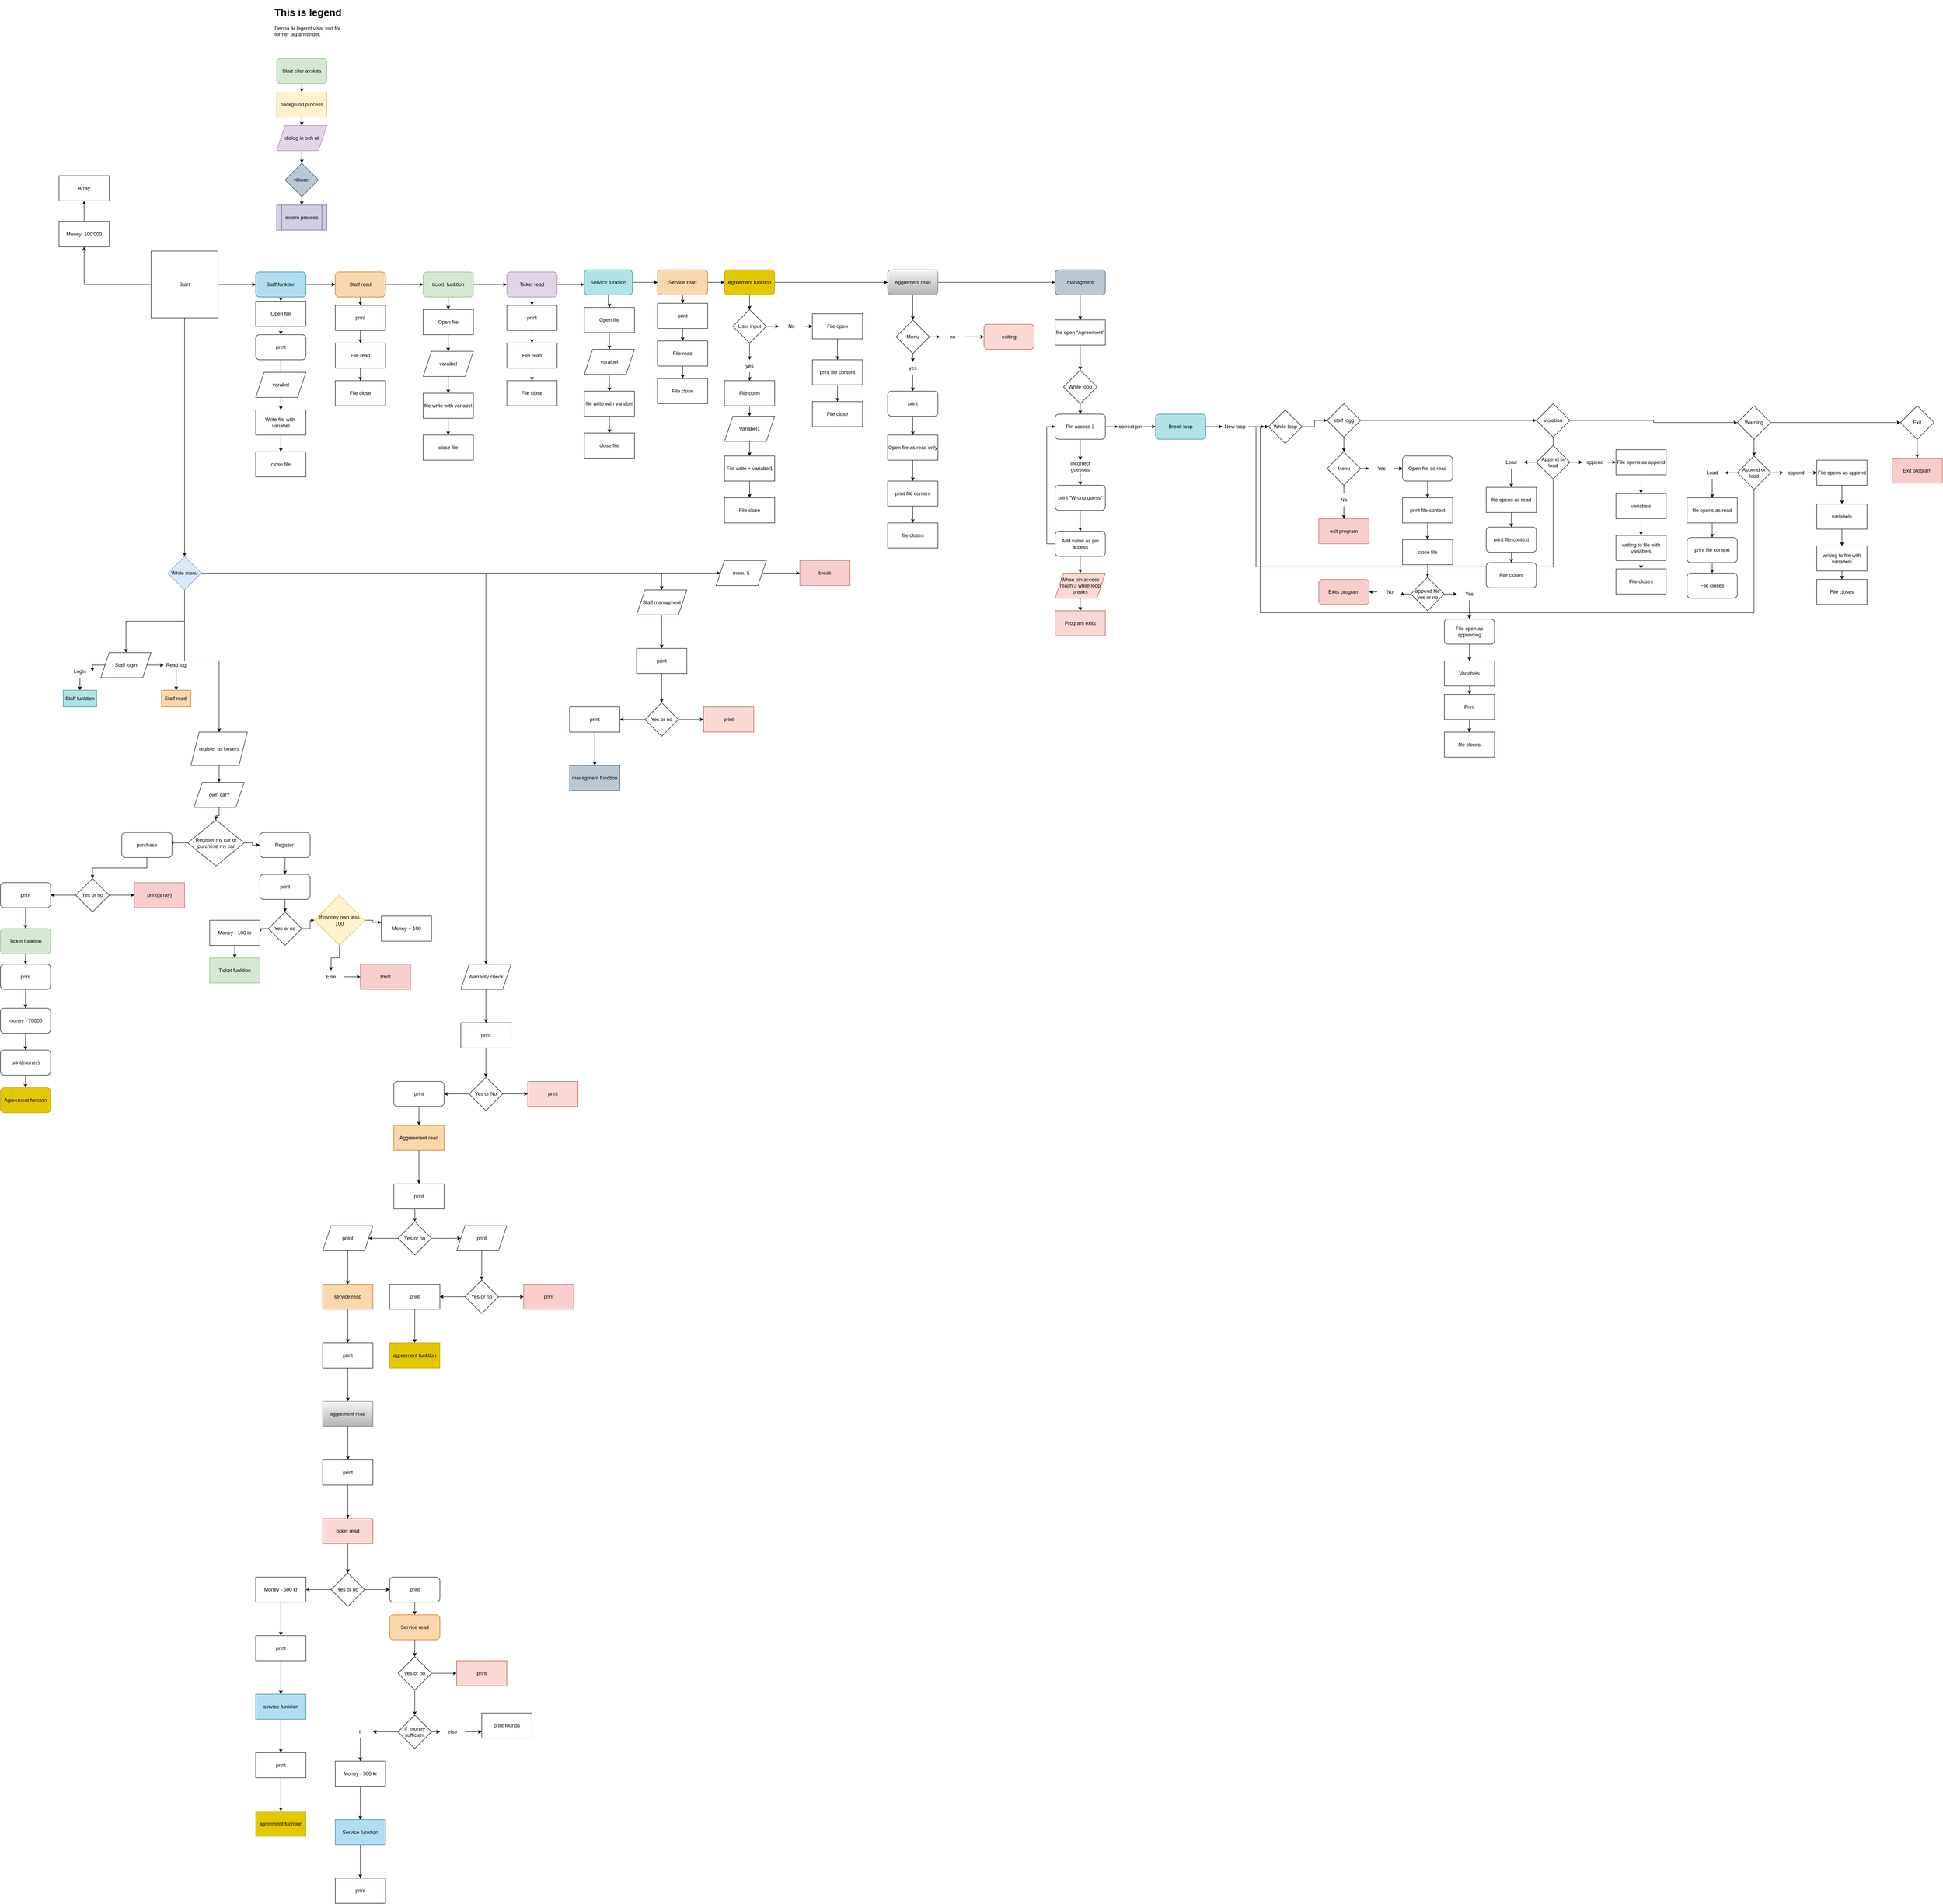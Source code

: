 <mxfile version="19.0.3" type="device"><diagram id="etsDUK-L8ssYxKM-hPAx" name="Page-1"><mxGraphModel dx="2272" dy="1975" grid="1" gridSize="10" guides="1" tooltips="1" connect="1" arrows="1" fold="1" page="1" pageScale="1" pageWidth="850" pageHeight="1100" math="0" shadow="0"><root><mxCell id="0"/><mxCell id="1" parent="0"/><mxCell id="qffwkx-QVSeS7XkW_qyb-30" style="edgeStyle=orthogonalEdgeStyle;rounded=0;orthogonalLoop=1;jettySize=auto;html=1;" parent="1" source="qffwkx-QVSeS7XkW_qyb-1" target="qffwkx-QVSeS7XkW_qyb-2" edge="1"><mxGeometry relative="1" as="geometry"/></mxCell><mxCell id="CJwSPRKQZsO8ntQ9hQlv-50" style="edgeStyle=orthogonalEdgeStyle;rounded=0;orthogonalLoop=1;jettySize=auto;html=1;" parent="1" source="qffwkx-QVSeS7XkW_qyb-1" target="CJwSPRKQZsO8ntQ9hQlv-49" edge="1"><mxGeometry relative="1" as="geometry"/></mxCell><mxCell id="3ni2bu99tabEPsCZPP-D-134" value="" style="edgeStyle=orthogonalEdgeStyle;rounded=0;orthogonalLoop=1;jettySize=auto;html=1;" parent="1" source="qffwkx-QVSeS7XkW_qyb-1" target="3ni2bu99tabEPsCZPP-D-133" edge="1"><mxGeometry relative="1" as="geometry"/></mxCell><mxCell id="3ni2bu99tabEPsCZPP-D-136" value="" style="edgeStyle=orthogonalEdgeStyle;rounded=0;orthogonalLoop=1;jettySize=auto;html=1;" parent="1" source="qffwkx-QVSeS7XkW_qyb-1" target="3ni2bu99tabEPsCZPP-D-135" edge="1"><mxGeometry relative="1" as="geometry"/></mxCell><mxCell id="qffwkx-QVSeS7XkW_qyb-1" value="Start" style="rounded=0;whiteSpace=wrap;html=1;" parent="1" vertex="1"><mxGeometry x="240" y="420" width="160" height="160" as="geometry"/></mxCell><mxCell id="qffwkx-QVSeS7XkW_qyb-9" style="edgeStyle=orthogonalEdgeStyle;rounded=0;orthogonalLoop=1;jettySize=auto;html=1;exitX=0.5;exitY=1;exitDx=0;exitDy=0;entryX=0.5;entryY=0;entryDx=0;entryDy=0;" parent="1" source="qffwkx-QVSeS7XkW_qyb-2" edge="1"><mxGeometry relative="1" as="geometry"><mxPoint x="550" y="540" as="targetPoint"/></mxGeometry></mxCell><mxCell id="qffwkx-QVSeS7XkW_qyb-31" style="edgeStyle=orthogonalEdgeStyle;rounded=0;orthogonalLoop=1;jettySize=auto;html=1;" parent="1" source="qffwkx-QVSeS7XkW_qyb-2" target="qffwkx-QVSeS7XkW_qyb-32" edge="1"><mxGeometry relative="1" as="geometry"><mxPoint x="710" y="500" as="targetPoint"/></mxGeometry></mxCell><mxCell id="qffwkx-QVSeS7XkW_qyb-2" value="Staff funktion" style="rounded=1;whiteSpace=wrap;html=1;fillColor=#b1ddf0;strokeColor=#10739e;" parent="1" vertex="1"><mxGeometry x="490" y="470" width="120" height="60" as="geometry"/></mxCell><mxCell id="qffwkx-QVSeS7XkW_qyb-6" style="edgeStyle=orthogonalEdgeStyle;rounded=0;orthogonalLoop=1;jettySize=auto;html=1;entryX=0.75;entryY=0;entryDx=0;entryDy=0;" parent="1" source="qffwkx-QVSeS7XkW_qyb-3" target="qffwkx-QVSeS7XkW_qyb-25" edge="1"><mxGeometry relative="1" as="geometry"><mxPoint x="550" y="720" as="targetPoint"/><Array as="points"><mxPoint x="550" y="740"/></Array></mxGeometry></mxCell><mxCell id="qffwkx-QVSeS7XkW_qyb-3" value="print" style="rounded=1;whiteSpace=wrap;html=1;" parent="1" vertex="1"><mxGeometry x="490" y="620" width="120" height="60" as="geometry"/></mxCell><mxCell id="qffwkx-QVSeS7XkW_qyb-10" style="edgeStyle=orthogonalEdgeStyle;rounded=0;orthogonalLoop=1;jettySize=auto;html=1;exitX=0.5;exitY=1;exitDx=0;exitDy=0;entryX=0.5;entryY=0;entryDx=0;entryDy=0;" parent="1" target="qffwkx-QVSeS7XkW_qyb-3" edge="1"><mxGeometry relative="1" as="geometry"><mxPoint x="550" y="600" as="sourcePoint"/></mxGeometry></mxCell><mxCell id="qffwkx-QVSeS7XkW_qyb-19" style="edgeStyle=orthogonalEdgeStyle;rounded=0;orthogonalLoop=1;jettySize=auto;html=1;" parent="1" source="qffwkx-QVSeS7XkW_qyb-14" target="qffwkx-QVSeS7XkW_qyb-15" edge="1"><mxGeometry relative="1" as="geometry"/></mxCell><mxCell id="qffwkx-QVSeS7XkW_qyb-14" value="Start eller avsluta" style="rounded=1;whiteSpace=wrap;html=1;fillColor=#d5e8d4;strokeColor=#82b366;" parent="1" vertex="1"><mxGeometry x="540" y="-40" width="120" height="60" as="geometry"/></mxCell><mxCell id="qffwkx-QVSeS7XkW_qyb-20" style="edgeStyle=orthogonalEdgeStyle;rounded=0;orthogonalLoop=1;jettySize=auto;html=1;exitX=0.5;exitY=1;exitDx=0;exitDy=0;" parent="1" source="qffwkx-QVSeS7XkW_qyb-15" target="qffwkx-QVSeS7XkW_qyb-16" edge="1"><mxGeometry relative="1" as="geometry"/></mxCell><mxCell id="qffwkx-QVSeS7XkW_qyb-15" value="backgrund process" style="rounded=0;whiteSpace=wrap;html=1;fillColor=#fff2cc;strokeColor=#d6b656;" parent="1" vertex="1"><mxGeometry x="540" y="40" width="120" height="60" as="geometry"/></mxCell><mxCell id="qffwkx-QVSeS7XkW_qyb-21" style="edgeStyle=orthogonalEdgeStyle;rounded=0;orthogonalLoop=1;jettySize=auto;html=1;" parent="1" source="qffwkx-QVSeS7XkW_qyb-16" target="qffwkx-QVSeS7XkW_qyb-17" edge="1"><mxGeometry relative="1" as="geometry"/></mxCell><mxCell id="qffwkx-QVSeS7XkW_qyb-16" value="dialog in och ut" style="shape=parallelogram;perimeter=parallelogramPerimeter;whiteSpace=wrap;html=1;fixedSize=1;fillColor=#e1d5e7;strokeColor=#9673a6;" parent="1" vertex="1"><mxGeometry x="540" y="120" width="120" height="60" as="geometry"/></mxCell><mxCell id="qffwkx-QVSeS7XkW_qyb-22" style="edgeStyle=orthogonalEdgeStyle;rounded=0;orthogonalLoop=1;jettySize=auto;html=1;exitX=0.5;exitY=1;exitDx=0;exitDy=0;" parent="1" source="qffwkx-QVSeS7XkW_qyb-17" target="qffwkx-QVSeS7XkW_qyb-18" edge="1"><mxGeometry relative="1" as="geometry"/></mxCell><mxCell id="qffwkx-QVSeS7XkW_qyb-17" value="vilkorer" style="rhombus;whiteSpace=wrap;html=1;fillColor=#bac8d3;strokeColor=#23445d;" parent="1" vertex="1"><mxGeometry x="560" y="210" width="80" height="80" as="geometry"/></mxCell><mxCell id="qffwkx-QVSeS7XkW_qyb-18" value="extern process&lt;br&gt;" style="shape=process;whiteSpace=wrap;html=1;backgroundOutline=1;fillColor=#d0cee2;strokeColor=#56517e;" parent="1" vertex="1"><mxGeometry x="540" y="310" width="120" height="60" as="geometry"/></mxCell><mxCell id="qffwkx-QVSeS7XkW_qyb-23" value="&lt;h1&gt;This is legend&lt;/h1&gt;&lt;div&gt;Denna är legend visar vad för former jag använder.&lt;/div&gt;" style="text;html=1;strokeColor=none;fillColor=none;spacing=5;spacingTop=-20;whiteSpace=wrap;overflow=hidden;rounded=0;" parent="1" vertex="1"><mxGeometry x="530" y="-170" width="190" height="120" as="geometry"/></mxCell><mxCell id="qffwkx-QVSeS7XkW_qyb-24" value="Open file" style="rounded=0;whiteSpace=wrap;html=1;" parent="1" vertex="1"><mxGeometry x="490" y="540" width="120" height="60" as="geometry"/></mxCell><mxCell id="qffwkx-QVSeS7XkW_qyb-26" style="edgeStyle=orthogonalEdgeStyle;rounded=0;orthogonalLoop=1;jettySize=auto;html=1;exitX=0.5;exitY=1;exitDx=0;exitDy=0;" parent="1" source="qffwkx-QVSeS7XkW_qyb-25" edge="1"><mxGeometry relative="1" as="geometry"><mxPoint x="550.029" y="800" as="targetPoint"/></mxGeometry></mxCell><mxCell id="qffwkx-QVSeS7XkW_qyb-25" value="varabel" style="shape=parallelogram;perimeter=parallelogramPerimeter;whiteSpace=wrap;html=1;fixedSize=1;" parent="1" vertex="1"><mxGeometry x="490" y="710" width="120" height="60" as="geometry"/></mxCell><mxCell id="qffwkx-QVSeS7XkW_qyb-29" style="edgeStyle=orthogonalEdgeStyle;rounded=0;orthogonalLoop=1;jettySize=auto;html=1;" parent="1" source="qffwkx-QVSeS7XkW_qyb-27" target="qffwkx-QVSeS7XkW_qyb-28" edge="1"><mxGeometry relative="1" as="geometry"/></mxCell><mxCell id="qffwkx-QVSeS7XkW_qyb-27" value="Write file with&amp;nbsp; variabel" style="rounded=0;whiteSpace=wrap;html=1;" parent="1" vertex="1"><mxGeometry x="490" y="800" width="120" height="60" as="geometry"/></mxCell><mxCell id="qffwkx-QVSeS7XkW_qyb-28" value="close file" style="rounded=0;whiteSpace=wrap;html=1;" parent="1" vertex="1"><mxGeometry x="490" y="900" width="120" height="60" as="geometry"/></mxCell><mxCell id="qffwkx-QVSeS7XkW_qyb-35" style="edgeStyle=orthogonalEdgeStyle;rounded=0;orthogonalLoop=1;jettySize=auto;html=1;exitX=0.5;exitY=1;exitDx=0;exitDy=0;" parent="1" source="qffwkx-QVSeS7XkW_qyb-32" target="qffwkx-QVSeS7XkW_qyb-34" edge="1"><mxGeometry relative="1" as="geometry"/></mxCell><mxCell id="qffwkx-QVSeS7XkW_qyb-39" style="edgeStyle=orthogonalEdgeStyle;rounded=0;orthogonalLoop=1;jettySize=auto;html=1;" parent="1" source="qffwkx-QVSeS7XkW_qyb-32" target="qffwkx-QVSeS7XkW_qyb-38" edge="1"><mxGeometry relative="1" as="geometry"/></mxCell><mxCell id="qffwkx-QVSeS7XkW_qyb-32" value="Staff read" style="rounded=1;whiteSpace=wrap;html=1;fillColor=#fad7ac;strokeColor=#b46504;" parent="1" vertex="1"><mxGeometry x="680" y="470" width="120" height="60" as="geometry"/></mxCell><mxCell id="qffwkx-QVSeS7XkW_qyb-36" style="edgeStyle=orthogonalEdgeStyle;rounded=0;orthogonalLoop=1;jettySize=auto;html=1;" parent="1" source="qffwkx-QVSeS7XkW_qyb-34" target="qffwkx-QVSeS7XkW_qyb-37" edge="1"><mxGeometry relative="1" as="geometry"><mxPoint x="740" y="640" as="targetPoint"/></mxGeometry></mxCell><mxCell id="qffwkx-QVSeS7XkW_qyb-34" value="print" style="rounded=0;whiteSpace=wrap;html=1;" parent="1" vertex="1"><mxGeometry x="680" y="550" width="120" height="60" as="geometry"/></mxCell><mxCell id="qffwkx-QVSeS7XkW_qyb-58" style="edgeStyle=orthogonalEdgeStyle;rounded=0;orthogonalLoop=1;jettySize=auto;html=1;exitX=0.5;exitY=1;exitDx=0;exitDy=0;" parent="1" source="qffwkx-QVSeS7XkW_qyb-37" target="qffwkx-QVSeS7XkW_qyb-56" edge="1"><mxGeometry relative="1" as="geometry"/></mxCell><mxCell id="qffwkx-QVSeS7XkW_qyb-37" value="File read" style="rounded=0;whiteSpace=wrap;html=1;" parent="1" vertex="1"><mxGeometry x="680" y="640" width="120" height="60" as="geometry"/></mxCell><mxCell id="qffwkx-QVSeS7XkW_qyb-41" style="edgeStyle=orthogonalEdgeStyle;rounded=0;orthogonalLoop=1;jettySize=auto;html=1;" parent="1" source="qffwkx-QVSeS7XkW_qyb-38" target="qffwkx-QVSeS7XkW_qyb-40" edge="1"><mxGeometry relative="1" as="geometry"/></mxCell><mxCell id="qffwkx-QVSeS7XkW_qyb-53" style="edgeStyle=orthogonalEdgeStyle;rounded=0;orthogonalLoop=1;jettySize=auto;html=1;entryX=0;entryY=0.5;entryDx=0;entryDy=0;" parent="1" source="qffwkx-QVSeS7XkW_qyb-38" target="qffwkx-QVSeS7XkW_qyb-49" edge="1"><mxGeometry relative="1" as="geometry"/></mxCell><mxCell id="qffwkx-QVSeS7XkW_qyb-38" value="ticket&amp;nbsp; funktion" style="rounded=1;whiteSpace=wrap;html=1;fillColor=#d5e8d4;strokeColor=#82b366;" parent="1" vertex="1"><mxGeometry x="890" y="470" width="120" height="60" as="geometry"/></mxCell><mxCell id="qffwkx-QVSeS7XkW_qyb-43" style="edgeStyle=orthogonalEdgeStyle;rounded=0;orthogonalLoop=1;jettySize=auto;html=1;exitX=0.5;exitY=1;exitDx=0;exitDy=0;" parent="1" source="qffwkx-QVSeS7XkW_qyb-40" target="qffwkx-QVSeS7XkW_qyb-42" edge="1"><mxGeometry relative="1" as="geometry"/></mxCell><mxCell id="qffwkx-QVSeS7XkW_qyb-40" value="Open file" style="rounded=0;whiteSpace=wrap;html=1;" parent="1" vertex="1"><mxGeometry x="890" y="560" width="120" height="60" as="geometry"/></mxCell><mxCell id="qffwkx-QVSeS7XkW_qyb-45" style="edgeStyle=orthogonalEdgeStyle;rounded=0;orthogonalLoop=1;jettySize=auto;html=1;" parent="1" source="qffwkx-QVSeS7XkW_qyb-42" target="qffwkx-QVSeS7XkW_qyb-44" edge="1"><mxGeometry relative="1" as="geometry"/></mxCell><mxCell id="qffwkx-QVSeS7XkW_qyb-42" value="varaibel" style="shape=parallelogram;perimeter=parallelogramPerimeter;whiteSpace=wrap;html=1;fixedSize=1;" parent="1" vertex="1"><mxGeometry x="890" y="660" width="120" height="60" as="geometry"/></mxCell><mxCell id="qffwkx-QVSeS7XkW_qyb-47" style="edgeStyle=orthogonalEdgeStyle;rounded=0;orthogonalLoop=1;jettySize=auto;html=1;" parent="1" source="qffwkx-QVSeS7XkW_qyb-44" target="qffwkx-QVSeS7XkW_qyb-46" edge="1"><mxGeometry relative="1" as="geometry"/></mxCell><mxCell id="qffwkx-QVSeS7XkW_qyb-44" value="file write with variabel" style="rounded=0;whiteSpace=wrap;html=1;" parent="1" vertex="1"><mxGeometry x="890" y="760" width="120" height="60" as="geometry"/></mxCell><mxCell id="qffwkx-QVSeS7XkW_qyb-46" value="close file" style="rounded=0;whiteSpace=wrap;html=1;" parent="1" vertex="1"><mxGeometry x="890" y="860" width="120" height="60" as="geometry"/></mxCell><mxCell id="qffwkx-QVSeS7XkW_qyb-48" style="edgeStyle=orthogonalEdgeStyle;rounded=0;orthogonalLoop=1;jettySize=auto;html=1;exitX=0.5;exitY=1;exitDx=0;exitDy=0;" parent="1" source="qffwkx-QVSeS7XkW_qyb-49" target="qffwkx-QVSeS7XkW_qyb-51" edge="1"><mxGeometry relative="1" as="geometry"/></mxCell><mxCell id="qffwkx-QVSeS7XkW_qyb-68" style="edgeStyle=orthogonalEdgeStyle;rounded=0;orthogonalLoop=1;jettySize=auto;html=1;" parent="1" source="qffwkx-QVSeS7XkW_qyb-49" target="qffwkx-QVSeS7XkW_qyb-60" edge="1"><mxGeometry relative="1" as="geometry"><Array as="points"><mxPoint x="1270" y="500"/><mxPoint x="1270" y="500"/></Array></mxGeometry></mxCell><mxCell id="qffwkx-QVSeS7XkW_qyb-49" value="Ticket read" style="rounded=1;whiteSpace=wrap;html=1;fillColor=#e1d5e7;strokeColor=#9673a6;" parent="1" vertex="1"><mxGeometry x="1090" y="470" width="120" height="60" as="geometry"/></mxCell><mxCell id="qffwkx-QVSeS7XkW_qyb-50" style="edgeStyle=orthogonalEdgeStyle;rounded=0;orthogonalLoop=1;jettySize=auto;html=1;" parent="1" source="qffwkx-QVSeS7XkW_qyb-51" target="qffwkx-QVSeS7XkW_qyb-52" edge="1"><mxGeometry relative="1" as="geometry"><mxPoint x="1150" y="640" as="targetPoint"/></mxGeometry></mxCell><mxCell id="qffwkx-QVSeS7XkW_qyb-51" value="print" style="rounded=0;whiteSpace=wrap;html=1;" parent="1" vertex="1"><mxGeometry x="1090" y="550" width="120" height="60" as="geometry"/></mxCell><mxCell id="qffwkx-QVSeS7XkW_qyb-55" style="edgeStyle=orthogonalEdgeStyle;rounded=0;orthogonalLoop=1;jettySize=auto;html=1;" parent="1" source="qffwkx-QVSeS7XkW_qyb-52" target="qffwkx-QVSeS7XkW_qyb-54" edge="1"><mxGeometry relative="1" as="geometry"/></mxCell><mxCell id="qffwkx-QVSeS7XkW_qyb-52" value="File read" style="rounded=0;whiteSpace=wrap;html=1;" parent="1" vertex="1"><mxGeometry x="1090" y="640" width="120" height="60" as="geometry"/></mxCell><mxCell id="qffwkx-QVSeS7XkW_qyb-54" value="File close" style="rounded=0;whiteSpace=wrap;html=1;" parent="1" vertex="1"><mxGeometry x="1090" y="730" width="120" height="60" as="geometry"/></mxCell><mxCell id="qffwkx-QVSeS7XkW_qyb-56" value="File close" style="rounded=0;whiteSpace=wrap;html=1;" parent="1" vertex="1"><mxGeometry x="680" y="730" width="120" height="60" as="geometry"/></mxCell><mxCell id="qffwkx-QVSeS7XkW_qyb-59" style="edgeStyle=orthogonalEdgeStyle;rounded=0;orthogonalLoop=1;jettySize=auto;html=1;" parent="1" source="qffwkx-QVSeS7XkW_qyb-60" target="qffwkx-QVSeS7XkW_qyb-62" edge="1"><mxGeometry relative="1" as="geometry"/></mxCell><mxCell id="qffwkx-QVSeS7XkW_qyb-76" style="edgeStyle=orthogonalEdgeStyle;rounded=0;orthogonalLoop=1;jettySize=auto;html=1;" parent="1" source="qffwkx-QVSeS7XkW_qyb-60" target="qffwkx-QVSeS7XkW_qyb-70" edge="1"><mxGeometry relative="1" as="geometry"/></mxCell><mxCell id="qffwkx-QVSeS7XkW_qyb-60" value="Service funktion" style="rounded=1;whiteSpace=wrap;html=1;fillColor=#b0e3e6;strokeColor=#0e8088;" parent="1" vertex="1"><mxGeometry x="1275" y="465" width="115" height="60" as="geometry"/></mxCell><mxCell id="qffwkx-QVSeS7XkW_qyb-61" style="edgeStyle=orthogonalEdgeStyle;rounded=0;orthogonalLoop=1;jettySize=auto;html=1;exitX=0.5;exitY=1;exitDx=0;exitDy=0;" parent="1" source="qffwkx-QVSeS7XkW_qyb-62" target="qffwkx-QVSeS7XkW_qyb-64" edge="1"><mxGeometry relative="1" as="geometry"/></mxCell><mxCell id="qffwkx-QVSeS7XkW_qyb-62" value="Open file" style="rounded=0;whiteSpace=wrap;html=1;" parent="1" vertex="1"><mxGeometry x="1275" y="555" width="120" height="60" as="geometry"/></mxCell><mxCell id="qffwkx-QVSeS7XkW_qyb-63" style="edgeStyle=orthogonalEdgeStyle;rounded=0;orthogonalLoop=1;jettySize=auto;html=1;" parent="1" source="qffwkx-QVSeS7XkW_qyb-64" target="qffwkx-QVSeS7XkW_qyb-66" edge="1"><mxGeometry relative="1" as="geometry"/></mxCell><mxCell id="qffwkx-QVSeS7XkW_qyb-64" value="varaibel" style="shape=parallelogram;perimeter=parallelogramPerimeter;whiteSpace=wrap;html=1;fixedSize=1;" parent="1" vertex="1"><mxGeometry x="1275" y="655" width="120" height="60" as="geometry"/></mxCell><mxCell id="qffwkx-QVSeS7XkW_qyb-65" style="edgeStyle=orthogonalEdgeStyle;rounded=0;orthogonalLoop=1;jettySize=auto;html=1;" parent="1" source="qffwkx-QVSeS7XkW_qyb-66" target="qffwkx-QVSeS7XkW_qyb-67" edge="1"><mxGeometry relative="1" as="geometry"/></mxCell><mxCell id="qffwkx-QVSeS7XkW_qyb-66" value="file write with variabel" style="rounded=0;whiteSpace=wrap;html=1;" parent="1" vertex="1"><mxGeometry x="1275" y="755" width="120" height="60" as="geometry"/></mxCell><mxCell id="qffwkx-QVSeS7XkW_qyb-67" value="close file" style="rounded=0;whiteSpace=wrap;html=1;" parent="1" vertex="1"><mxGeometry x="1275" y="855" width="120" height="60" as="geometry"/></mxCell><mxCell id="qffwkx-QVSeS7XkW_qyb-69" style="edgeStyle=orthogonalEdgeStyle;rounded=0;orthogonalLoop=1;jettySize=auto;html=1;exitX=0.5;exitY=1;exitDx=0;exitDy=0;" parent="1" source="qffwkx-QVSeS7XkW_qyb-70" target="qffwkx-QVSeS7XkW_qyb-72" edge="1"><mxGeometry relative="1" as="geometry"/></mxCell><mxCell id="qffwkx-QVSeS7XkW_qyb-78" style="edgeStyle=orthogonalEdgeStyle;rounded=0;orthogonalLoop=1;jettySize=auto;html=1;exitX=1;exitY=0.5;exitDx=0;exitDy=0;" parent="1" source="qffwkx-QVSeS7XkW_qyb-70" target="qffwkx-QVSeS7XkW_qyb-77" edge="1"><mxGeometry relative="1" as="geometry"/></mxCell><mxCell id="qffwkx-QVSeS7XkW_qyb-70" value="Service read" style="rounded=1;whiteSpace=wrap;html=1;fillColor=#fad7ac;strokeColor=#b46504;" parent="1" vertex="1"><mxGeometry x="1450" y="465" width="120" height="60" as="geometry"/></mxCell><mxCell id="qffwkx-QVSeS7XkW_qyb-71" style="edgeStyle=orthogonalEdgeStyle;rounded=0;orthogonalLoop=1;jettySize=auto;html=1;" parent="1" source="qffwkx-QVSeS7XkW_qyb-72" target="qffwkx-QVSeS7XkW_qyb-74" edge="1"><mxGeometry relative="1" as="geometry"><mxPoint x="1510" y="635" as="targetPoint"/></mxGeometry></mxCell><mxCell id="qffwkx-QVSeS7XkW_qyb-72" value="print" style="rounded=0;whiteSpace=wrap;html=1;" parent="1" vertex="1"><mxGeometry x="1450" y="545" width="120" height="60" as="geometry"/></mxCell><mxCell id="qffwkx-QVSeS7XkW_qyb-73" style="edgeStyle=orthogonalEdgeStyle;rounded=0;orthogonalLoop=1;jettySize=auto;html=1;" parent="1" source="qffwkx-QVSeS7XkW_qyb-74" target="qffwkx-QVSeS7XkW_qyb-75" edge="1"><mxGeometry relative="1" as="geometry"/></mxCell><mxCell id="qffwkx-QVSeS7XkW_qyb-74" value="File read" style="rounded=0;whiteSpace=wrap;html=1;" parent="1" vertex="1"><mxGeometry x="1450" y="635" width="120" height="60" as="geometry"/></mxCell><mxCell id="qffwkx-QVSeS7XkW_qyb-75" value="File close" style="rounded=0;whiteSpace=wrap;html=1;" parent="1" vertex="1"><mxGeometry x="1450" y="725" width="120" height="60" as="geometry"/></mxCell><mxCell id="qffwkx-QVSeS7XkW_qyb-81" style="edgeStyle=orthogonalEdgeStyle;rounded=0;orthogonalLoop=1;jettySize=auto;html=1;" parent="1" source="qffwkx-QVSeS7XkW_qyb-77" target="qffwkx-QVSeS7XkW_qyb-80" edge="1"><mxGeometry relative="1" as="geometry"/></mxCell><mxCell id="qffwkx-QVSeS7XkW_qyb-103" style="edgeStyle=orthogonalEdgeStyle;rounded=0;orthogonalLoop=1;jettySize=auto;html=1;" parent="1" source="qffwkx-QVSeS7XkW_qyb-77" target="qffwkx-QVSeS7XkW_qyb-102" edge="1"><mxGeometry relative="1" as="geometry"/></mxCell><mxCell id="qffwkx-QVSeS7XkW_qyb-77" value="Agreement funktion" style="rounded=1;whiteSpace=wrap;html=1;fillColor=#e3c800;strokeColor=#B09500;fontColor=#000000;" parent="1" vertex="1"><mxGeometry x="1610" y="465" width="120" height="60" as="geometry"/></mxCell><mxCell id="qffwkx-QVSeS7XkW_qyb-82" style="edgeStyle=orthogonalEdgeStyle;rounded=0;orthogonalLoop=1;jettySize=auto;html=1;" parent="1" source="qffwkx-QVSeS7XkW_qyb-80" target="qffwkx-QVSeS7XkW_qyb-83" edge="1"><mxGeometry relative="1" as="geometry"><mxPoint x="1670" y="700" as="targetPoint"/></mxGeometry></mxCell><mxCell id="qffwkx-QVSeS7XkW_qyb-85" style="edgeStyle=orthogonalEdgeStyle;rounded=0;orthogonalLoop=1;jettySize=auto;html=1;exitX=1;exitY=0.5;exitDx=0;exitDy=0;" parent="1" source="qffwkx-QVSeS7XkW_qyb-80" target="qffwkx-QVSeS7XkW_qyb-84" edge="1"><mxGeometry relative="1" as="geometry"/></mxCell><mxCell id="qffwkx-QVSeS7XkW_qyb-80" value="User input" style="rhombus;whiteSpace=wrap;html=1;" parent="1" vertex="1"><mxGeometry x="1630" y="560" width="80" height="80" as="geometry"/></mxCell><mxCell id="qffwkx-QVSeS7XkW_qyb-87" value="" style="edgeStyle=orthogonalEdgeStyle;rounded=0;orthogonalLoop=1;jettySize=auto;html=1;" parent="1" source="qffwkx-QVSeS7XkW_qyb-83" target="qffwkx-QVSeS7XkW_qyb-86" edge="1"><mxGeometry relative="1" as="geometry"/></mxCell><mxCell id="qffwkx-QVSeS7XkW_qyb-88" style="edgeStyle=orthogonalEdgeStyle;rounded=0;orthogonalLoop=1;jettySize=auto;html=1;exitX=0.5;exitY=1;exitDx=0;exitDy=0;entryX=0.5;entryY=0;entryDx=0;entryDy=0;" parent="1" source="qffwkx-QVSeS7XkW_qyb-83" target="qffwkx-QVSeS7XkW_qyb-86" edge="1"><mxGeometry relative="1" as="geometry"/></mxCell><mxCell id="qffwkx-QVSeS7XkW_qyb-83" value="yes" style="text;html=1;strokeColor=none;fillColor=none;align=center;verticalAlign=middle;whiteSpace=wrap;rounded=0;" parent="1" vertex="1"><mxGeometry x="1640" y="680" width="60" height="30" as="geometry"/></mxCell><mxCell id="qffwkx-QVSeS7XkW_qyb-96" style="edgeStyle=orthogonalEdgeStyle;rounded=0;orthogonalLoop=1;jettySize=auto;html=1;" parent="1" source="qffwkx-QVSeS7XkW_qyb-84" target="qffwkx-QVSeS7XkW_qyb-95" edge="1"><mxGeometry relative="1" as="geometry"/></mxCell><mxCell id="qffwkx-QVSeS7XkW_qyb-84" value="No" style="text;html=1;strokeColor=none;fillColor=none;align=center;verticalAlign=middle;whiteSpace=wrap;rounded=0;" parent="1" vertex="1"><mxGeometry x="1740" y="585" width="60" height="30" as="geometry"/></mxCell><mxCell id="qffwkx-QVSeS7XkW_qyb-90" style="edgeStyle=orthogonalEdgeStyle;rounded=0;orthogonalLoop=1;jettySize=auto;html=1;exitX=0.5;exitY=1;exitDx=0;exitDy=0;" parent="1" source="qffwkx-QVSeS7XkW_qyb-86" target="qffwkx-QVSeS7XkW_qyb-89" edge="1"><mxGeometry relative="1" as="geometry"/></mxCell><mxCell id="qffwkx-QVSeS7XkW_qyb-86" value="File open" style="rounded=0;whiteSpace=wrap;html=1;" parent="1" vertex="1"><mxGeometry x="1610" y="730" width="120" height="60" as="geometry"/></mxCell><mxCell id="qffwkx-QVSeS7XkW_qyb-92" style="edgeStyle=orthogonalEdgeStyle;rounded=0;orthogonalLoop=1;jettySize=auto;html=1;" parent="1" source="qffwkx-QVSeS7XkW_qyb-89" target="qffwkx-QVSeS7XkW_qyb-91" edge="1"><mxGeometry relative="1" as="geometry"/></mxCell><mxCell id="qffwkx-QVSeS7XkW_qyb-89" value="Variabel1" style="shape=parallelogram;perimeter=parallelogramPerimeter;whiteSpace=wrap;html=1;fixedSize=1;" parent="1" vertex="1"><mxGeometry x="1610" y="815" width="120" height="60" as="geometry"/></mxCell><mxCell id="qffwkx-QVSeS7XkW_qyb-94" style="edgeStyle=orthogonalEdgeStyle;rounded=0;orthogonalLoop=1;jettySize=auto;html=1;" parent="1" source="qffwkx-QVSeS7XkW_qyb-91" target="qffwkx-QVSeS7XkW_qyb-93" edge="1"><mxGeometry relative="1" as="geometry"/></mxCell><mxCell id="qffwkx-QVSeS7XkW_qyb-91" value="File write + variabel1" style="rounded=0;whiteSpace=wrap;html=1;" parent="1" vertex="1"><mxGeometry x="1610" y="910" width="120" height="60" as="geometry"/></mxCell><mxCell id="qffwkx-QVSeS7XkW_qyb-93" value="File close" style="rounded=0;whiteSpace=wrap;html=1;" parent="1" vertex="1"><mxGeometry x="1610" y="1010" width="120" height="60" as="geometry"/></mxCell><mxCell id="qffwkx-QVSeS7XkW_qyb-99" style="edgeStyle=orthogonalEdgeStyle;rounded=0;orthogonalLoop=1;jettySize=auto;html=1;" parent="1" source="qffwkx-QVSeS7XkW_qyb-95" target="qffwkx-QVSeS7XkW_qyb-98" edge="1"><mxGeometry relative="1" as="geometry"/></mxCell><mxCell id="qffwkx-QVSeS7XkW_qyb-95" value="File open" style="rounded=0;whiteSpace=wrap;html=1;" parent="1" vertex="1"><mxGeometry x="1820" y="570" width="120" height="60" as="geometry"/></mxCell><mxCell id="qffwkx-QVSeS7XkW_qyb-101" style="edgeStyle=orthogonalEdgeStyle;rounded=0;orthogonalLoop=1;jettySize=auto;html=1;" parent="1" source="qffwkx-QVSeS7XkW_qyb-98" target="qffwkx-QVSeS7XkW_qyb-100" edge="1"><mxGeometry relative="1" as="geometry"/></mxCell><mxCell id="qffwkx-QVSeS7XkW_qyb-98" value="print file content" style="rounded=0;whiteSpace=wrap;html=1;" parent="1" vertex="1"><mxGeometry x="1820" y="680" width="120" height="60" as="geometry"/></mxCell><mxCell id="qffwkx-QVSeS7XkW_qyb-100" value="File close" style="rounded=0;whiteSpace=wrap;html=1;" parent="1" vertex="1"><mxGeometry x="1820" y="780" width="120" height="60" as="geometry"/></mxCell><mxCell id="qffwkx-QVSeS7XkW_qyb-107" style="edgeStyle=orthogonalEdgeStyle;rounded=0;orthogonalLoop=1;jettySize=auto;html=1;exitX=0.5;exitY=1;exitDx=0;exitDy=0;entryX=0.5;entryY=0;entryDx=0;entryDy=0;" parent="1" source="qffwkx-QVSeS7XkW_qyb-102" target="qffwkx-QVSeS7XkW_qyb-105" edge="1"><mxGeometry relative="1" as="geometry"/></mxCell><mxCell id="qffwkx-QVSeS7XkW_qyb-124" style="edgeStyle=orthogonalEdgeStyle;rounded=0;orthogonalLoop=1;jettySize=auto;html=1;entryX=0;entryY=0.5;entryDx=0;entryDy=0;" parent="1" source="qffwkx-QVSeS7XkW_qyb-102" target="qffwkx-QVSeS7XkW_qyb-123" edge="1"><mxGeometry relative="1" as="geometry"/></mxCell><mxCell id="qffwkx-QVSeS7XkW_qyb-102" value="Aggrement read" style="rounded=1;whiteSpace=wrap;html=1;fillColor=#f5f5f5;strokeColor=#666666;gradientColor=#b3b3b3;" parent="1" vertex="1"><mxGeometry x="2000" y="465" width="120" height="60" as="geometry"/></mxCell><mxCell id="qffwkx-QVSeS7XkW_qyb-108" style="edgeStyle=orthogonalEdgeStyle;rounded=0;orthogonalLoop=1;jettySize=auto;html=1;" parent="1" source="qffwkx-QVSeS7XkW_qyb-105" target="qffwkx-QVSeS7XkW_qyb-109" edge="1"><mxGeometry relative="1" as="geometry"><mxPoint x="2060" y="700" as="targetPoint"/></mxGeometry></mxCell><mxCell id="qffwkx-QVSeS7XkW_qyb-111" style="edgeStyle=orthogonalEdgeStyle;rounded=0;orthogonalLoop=1;jettySize=auto;html=1;" parent="1" source="qffwkx-QVSeS7XkW_qyb-105" target="qffwkx-QVSeS7XkW_qyb-110" edge="1"><mxGeometry relative="1" as="geometry"/></mxCell><mxCell id="qffwkx-QVSeS7XkW_qyb-105" value="Menu" style="rhombus;whiteSpace=wrap;html=1;" parent="1" vertex="1"><mxGeometry x="2020" y="585" width="80" height="80" as="geometry"/></mxCell><mxCell id="qffwkx-QVSeS7XkW_qyb-116" style="edgeStyle=orthogonalEdgeStyle;rounded=0;orthogonalLoop=1;jettySize=auto;html=1;" parent="1" source="qffwkx-QVSeS7XkW_qyb-109" target="qffwkx-QVSeS7XkW_qyb-115" edge="1"><mxGeometry relative="1" as="geometry"/></mxCell><mxCell id="qffwkx-QVSeS7XkW_qyb-109" value="yes" style="text;html=1;strokeColor=none;fillColor=none;align=center;verticalAlign=middle;whiteSpace=wrap;rounded=0;" parent="1" vertex="1"><mxGeometry x="2030" y="685" width="60" height="30" as="geometry"/></mxCell><mxCell id="qffwkx-QVSeS7XkW_qyb-113" style="edgeStyle=orthogonalEdgeStyle;rounded=0;orthogonalLoop=1;jettySize=auto;html=1;" parent="1" source="qffwkx-QVSeS7XkW_qyb-110" target="qffwkx-QVSeS7XkW_qyb-112" edge="1"><mxGeometry relative="1" as="geometry"/></mxCell><mxCell id="qffwkx-QVSeS7XkW_qyb-110" value="no" style="text;html=1;strokeColor=none;fillColor=none;align=center;verticalAlign=middle;whiteSpace=wrap;rounded=0;" parent="1" vertex="1"><mxGeometry x="2125" y="610" width="60" height="30" as="geometry"/></mxCell><mxCell id="qffwkx-QVSeS7XkW_qyb-112" value="exiting" style="rounded=1;whiteSpace=wrap;html=1;fillColor=#fad9d5;strokeColor=#ae4132;" parent="1" vertex="1"><mxGeometry x="2230" y="595" width="120" height="60" as="geometry"/></mxCell><mxCell id="qffwkx-QVSeS7XkW_qyb-118" style="edgeStyle=orthogonalEdgeStyle;rounded=0;orthogonalLoop=1;jettySize=auto;html=1;" parent="1" source="qffwkx-QVSeS7XkW_qyb-115" target="qffwkx-QVSeS7XkW_qyb-117" edge="1"><mxGeometry relative="1" as="geometry"/></mxCell><mxCell id="qffwkx-QVSeS7XkW_qyb-115" value="print" style="rounded=1;whiteSpace=wrap;html=1;" parent="1" vertex="1"><mxGeometry x="2000" y="755" width="120" height="60" as="geometry"/></mxCell><mxCell id="qffwkx-QVSeS7XkW_qyb-120" style="edgeStyle=orthogonalEdgeStyle;rounded=0;orthogonalLoop=1;jettySize=auto;html=1;" parent="1" source="qffwkx-QVSeS7XkW_qyb-117" target="qffwkx-QVSeS7XkW_qyb-119" edge="1"><mxGeometry relative="1" as="geometry"/></mxCell><mxCell id="qffwkx-QVSeS7XkW_qyb-117" value="Open file as read only" style="rounded=0;whiteSpace=wrap;html=1;" parent="1" vertex="1"><mxGeometry x="2000" y="860" width="120" height="60" as="geometry"/></mxCell><mxCell id="qffwkx-QVSeS7XkW_qyb-122" style="edgeStyle=orthogonalEdgeStyle;rounded=0;orthogonalLoop=1;jettySize=auto;html=1;exitX=0.5;exitY=1;exitDx=0;exitDy=0;" parent="1" source="qffwkx-QVSeS7XkW_qyb-119" target="qffwkx-QVSeS7XkW_qyb-121" edge="1"><mxGeometry relative="1" as="geometry"/></mxCell><mxCell id="qffwkx-QVSeS7XkW_qyb-119" value="print file content" style="rounded=0;whiteSpace=wrap;html=1;" parent="1" vertex="1"><mxGeometry x="2000" y="970" width="120" height="60" as="geometry"/></mxCell><mxCell id="qffwkx-QVSeS7XkW_qyb-121" value="file closes" style="rounded=0;whiteSpace=wrap;html=1;" parent="1" vertex="1"><mxGeometry x="2000" y="1070" width="120" height="60" as="geometry"/></mxCell><mxCell id="qffwkx-QVSeS7XkW_qyb-128" style="edgeStyle=orthogonalEdgeStyle;rounded=0;orthogonalLoop=1;jettySize=auto;html=1;" parent="1" source="qffwkx-QVSeS7XkW_qyb-123" target="qffwkx-QVSeS7XkW_qyb-127" edge="1"><mxGeometry relative="1" as="geometry"/></mxCell><mxCell id="qffwkx-QVSeS7XkW_qyb-123" value="managment" style="rounded=1;whiteSpace=wrap;html=1;fillColor=#bac8d3;strokeColor=#23445d;" parent="1" vertex="1"><mxGeometry x="2400" y="465" width="120" height="60" as="geometry"/></mxCell><mxCell id="qffwkx-QVSeS7XkW_qyb-133" style="edgeStyle=orthogonalEdgeStyle;rounded=0;orthogonalLoop=1;jettySize=auto;html=1;" parent="1" source="qffwkx-QVSeS7XkW_qyb-127" target="qffwkx-QVSeS7XkW_qyb-131" edge="1"><mxGeometry relative="1" as="geometry"/></mxCell><mxCell id="qffwkx-QVSeS7XkW_qyb-127" value="file open &quot;Agreement&quot;" style="rounded=0;whiteSpace=wrap;html=1;" parent="1" vertex="1"><mxGeometry x="2400" y="585" width="120" height="60" as="geometry"/></mxCell><mxCell id="qffwkx-QVSeS7XkW_qyb-135" style="edgeStyle=orthogonalEdgeStyle;rounded=0;orthogonalLoop=1;jettySize=auto;html=1;exitX=0.5;exitY=1;exitDx=0;exitDy=0;" parent="1" source="qffwkx-QVSeS7XkW_qyb-131" target="qffwkx-QVSeS7XkW_qyb-134" edge="1"><mxGeometry relative="1" as="geometry"/></mxCell><mxCell id="qffwkx-QVSeS7XkW_qyb-131" value="While loop" style="rhombus;whiteSpace=wrap;html=1;" parent="1" vertex="1"><mxGeometry x="2420" y="705" width="80" height="80" as="geometry"/></mxCell><mxCell id="qffwkx-QVSeS7XkW_qyb-139" style="edgeStyle=orthogonalEdgeStyle;rounded=0;orthogonalLoop=1;jettySize=auto;html=1;" parent="1" source="qffwkx-QVSeS7XkW_qyb-134" target="qffwkx-QVSeS7XkW_qyb-138" edge="1"><mxGeometry relative="1" as="geometry"/></mxCell><mxCell id="qffwkx-QVSeS7XkW_qyb-143" style="edgeStyle=orthogonalEdgeStyle;rounded=0;orthogonalLoop=1;jettySize=auto;html=1;" parent="1" source="qffwkx-QVSeS7XkW_qyb-134" target="qffwkx-QVSeS7XkW_qyb-142" edge="1"><mxGeometry relative="1" as="geometry"/></mxCell><mxCell id="qffwkx-QVSeS7XkW_qyb-134" value="Pin access 3" style="rounded=1;whiteSpace=wrap;html=1;" parent="1" vertex="1"><mxGeometry x="2400" y="810" width="120" height="60" as="geometry"/></mxCell><mxCell id="1hgqLPjbs6zHRoAhOivM-3" style="edgeStyle=orthogonalEdgeStyle;rounded=0;orthogonalLoop=1;jettySize=auto;html=1;entryX=0;entryY=0.5;entryDx=0;entryDy=0;" parent="1" source="qffwkx-QVSeS7XkW_qyb-136" target="1hgqLPjbs6zHRoAhOivM-2" edge="1"><mxGeometry relative="1" as="geometry"/></mxCell><mxCell id="qffwkx-QVSeS7XkW_qyb-136" value="Break loop" style="whiteSpace=wrap;html=1;rounded=1;fillColor=#b0e3e6;strokeColor=#0e8088;" parent="1" vertex="1"><mxGeometry x="2640" y="810" width="120" height="60" as="geometry"/></mxCell><mxCell id="qffwkx-QVSeS7XkW_qyb-140" style="edgeStyle=orthogonalEdgeStyle;rounded=0;orthogonalLoop=1;jettySize=auto;html=1;" parent="1" source="qffwkx-QVSeS7XkW_qyb-138" target="qffwkx-QVSeS7XkW_qyb-136" edge="1"><mxGeometry relative="1" as="geometry"/></mxCell><mxCell id="qffwkx-QVSeS7XkW_qyb-138" value="correct pin" style="text;html=1;strokeColor=none;fillColor=none;align=center;verticalAlign=middle;whiteSpace=wrap;rounded=0;" parent="1" vertex="1"><mxGeometry x="2550" y="825" width="60" height="30" as="geometry"/></mxCell><mxCell id="qffwkx-QVSeS7XkW_qyb-145" style="edgeStyle=orthogonalEdgeStyle;rounded=0;orthogonalLoop=1;jettySize=auto;html=1;entryX=0.5;entryY=0;entryDx=0;entryDy=0;" parent="1" source="qffwkx-QVSeS7XkW_qyb-142" target="qffwkx-QVSeS7XkW_qyb-144" edge="1"><mxGeometry relative="1" as="geometry"/></mxCell><mxCell id="qffwkx-QVSeS7XkW_qyb-142" value="Incorrect guesses" style="text;html=1;strokeColor=none;fillColor=none;align=center;verticalAlign=middle;whiteSpace=wrap;rounded=0;" parent="1" vertex="1"><mxGeometry x="2430" y="920" width="60" height="30" as="geometry"/></mxCell><mxCell id="qffwkx-QVSeS7XkW_qyb-147" value="" style="edgeStyle=orthogonalEdgeStyle;rounded=0;orthogonalLoop=1;jettySize=auto;html=1;" parent="1" source="qffwkx-QVSeS7XkW_qyb-144" target="qffwkx-QVSeS7XkW_qyb-146" edge="1"><mxGeometry relative="1" as="geometry"/></mxCell><mxCell id="qffwkx-QVSeS7XkW_qyb-144" value="print &quot;Wrong guess&quot;" style="rounded=1;whiteSpace=wrap;html=1;" parent="1" vertex="1"><mxGeometry x="2400" y="980" width="120" height="60" as="geometry"/></mxCell><mxCell id="qffwkx-QVSeS7XkW_qyb-148" style="edgeStyle=orthogonalEdgeStyle;rounded=0;orthogonalLoop=1;jettySize=auto;html=1;entryX=0;entryY=0.5;entryDx=0;entryDy=0;" parent="1" source="qffwkx-QVSeS7XkW_qyb-146" target="qffwkx-QVSeS7XkW_qyb-134" edge="1"><mxGeometry relative="1" as="geometry"><Array as="points"><mxPoint x="2380" y="1120"/><mxPoint x="2380" y="840"/></Array></mxGeometry></mxCell><mxCell id="qffwkx-QVSeS7XkW_qyb-151" style="edgeStyle=orthogonalEdgeStyle;rounded=0;orthogonalLoop=1;jettySize=auto;html=1;" parent="1" source="qffwkx-QVSeS7XkW_qyb-146" target="qffwkx-QVSeS7XkW_qyb-150" edge="1"><mxGeometry relative="1" as="geometry"/></mxCell><mxCell id="qffwkx-QVSeS7XkW_qyb-146" value="Add value as pin access" style="rounded=1;whiteSpace=wrap;html=1;" parent="1" vertex="1"><mxGeometry x="2400" y="1090" width="120" height="60" as="geometry"/></mxCell><mxCell id="qffwkx-QVSeS7XkW_qyb-152" style="edgeStyle=orthogonalEdgeStyle;rounded=0;orthogonalLoop=1;jettySize=auto;html=1;" parent="1" source="qffwkx-QVSeS7XkW_qyb-150" target="qffwkx-QVSeS7XkW_qyb-153" edge="1"><mxGeometry relative="1" as="geometry"><mxPoint x="2460" y="1300" as="targetPoint"/></mxGeometry></mxCell><mxCell id="qffwkx-QVSeS7XkW_qyb-150" value="When pin access reach 3 while loop breaks" style="shape=parallelogram;perimeter=parallelogramPerimeter;whiteSpace=wrap;html=1;fixedSize=1;fillColor=#fad9d5;strokeColor=#ae4132;" parent="1" vertex="1"><mxGeometry x="2400" y="1190" width="120" height="60" as="geometry"/></mxCell><mxCell id="qffwkx-QVSeS7XkW_qyb-153" value="Program exits" style="rounded=0;whiteSpace=wrap;html=1;fillColor=#fad9d5;strokeColor=#ae4132;" parent="1" vertex="1"><mxGeometry x="2400" y="1280" width="120" height="60" as="geometry"/></mxCell><mxCell id="1hgqLPjbs6zHRoAhOivM-23" style="edgeStyle=orthogonalEdgeStyle;rounded=0;orthogonalLoop=1;jettySize=auto;html=1;entryX=0.5;entryY=0;entryDx=0;entryDy=0;" parent="1" target="1hgqLPjbs6zHRoAhOivM-20" edge="1"><mxGeometry relative="1" as="geometry"><mxPoint x="3090" y="880" as="sourcePoint"/></mxGeometry></mxCell><mxCell id="1hgqLPjbs6zHRoAhOivM-29" style="edgeStyle=orthogonalEdgeStyle;rounded=0;orthogonalLoop=1;jettySize=auto;html=1;" parent="1" source="qffwkx-QVSeS7XkW_qyb-156" target="qffwkx-QVSeS7XkW_qyb-159" edge="1"><mxGeometry relative="1" as="geometry"/></mxCell><mxCell id="1hgqLPjbs6zHRoAhOivM-59" style="edgeStyle=orthogonalEdgeStyle;rounded=0;orthogonalLoop=1;jettySize=auto;html=1;" parent="1" source="qffwkx-QVSeS7XkW_qyb-156" target="1hgqLPjbs6zHRoAhOivM-20" edge="1"><mxGeometry relative="1" as="geometry"/></mxCell><mxCell id="qffwkx-QVSeS7XkW_qyb-156" value="staff logg" style="rhombus;whiteSpace=wrap;html=1;" parent="1" vertex="1"><mxGeometry x="3050" y="785" width="80" height="80" as="geometry"/></mxCell><mxCell id="1hgqLPjbs6zHRoAhOivM-12" style="edgeStyle=orthogonalEdgeStyle;rounded=0;orthogonalLoop=1;jettySize=auto;html=1;" parent="1" source="qffwkx-QVSeS7XkW_qyb-159" target="1hgqLPjbs6zHRoAhOivM-1" edge="1"><mxGeometry relative="1" as="geometry"><Array as="points"><mxPoint x="2880" y="1175"/><mxPoint x="2880" y="840"/></Array></mxGeometry></mxCell><mxCell id="1hgqLPjbs6zHRoAhOivM-18" style="edgeStyle=orthogonalEdgeStyle;rounded=0;orthogonalLoop=1;jettySize=auto;html=1;" parent="1" source="qffwkx-QVSeS7XkW_qyb-159" target="qffwkx-QVSeS7XkW_qyb-161" edge="1"><mxGeometry relative="1" as="geometry"/></mxCell><mxCell id="qffwkx-QVSeS7XkW_qyb-159" value="violation" style="rhombus;whiteSpace=wrap;html=1;" parent="1" vertex="1"><mxGeometry x="3550" y="785" width="80" height="80" as="geometry"/></mxCell><mxCell id="1hgqLPjbs6zHRoAhOivM-11" style="edgeStyle=orthogonalEdgeStyle;rounded=0;orthogonalLoop=1;jettySize=auto;html=1;" parent="1" source="qffwkx-QVSeS7XkW_qyb-161" edge="1"><mxGeometry relative="1" as="geometry"><mxPoint x="2900" y="840" as="targetPoint"/><Array as="points"><mxPoint x="2890" y="1285"/><mxPoint x="2890" y="840"/></Array></mxGeometry></mxCell><mxCell id="1hgqLPjbs6zHRoAhOivM-19" style="edgeStyle=orthogonalEdgeStyle;rounded=0;orthogonalLoop=1;jettySize=auto;html=1;" parent="1" source="qffwkx-QVSeS7XkW_qyb-161" target="1hgqLPjbs6zHRoAhOivM-7" edge="1"><mxGeometry relative="1" as="geometry"/></mxCell><mxCell id="CJwSPRKQZsO8ntQ9hQlv-48" style="edgeStyle=orthogonalEdgeStyle;rounded=0;orthogonalLoop=1;jettySize=auto;html=1;" parent="1" source="qffwkx-QVSeS7XkW_qyb-161" target="CJwSPRKQZsO8ntQ9hQlv-31" edge="1"><mxGeometry relative="1" as="geometry"/></mxCell><mxCell id="qffwkx-QVSeS7XkW_qyb-161" value="Warning" style="rhombus;whiteSpace=wrap;html=1;" parent="1" vertex="1"><mxGeometry x="4030" y="790" width="80" height="80" as="geometry"/></mxCell><mxCell id="1hgqLPjbs6zHRoAhOivM-60" style="edgeStyle=orthogonalEdgeStyle;rounded=0;orthogonalLoop=1;jettySize=auto;html=1;" parent="1" source="1hgqLPjbs6zHRoAhOivM-1" target="qffwkx-QVSeS7XkW_qyb-156" edge="1"><mxGeometry relative="1" as="geometry"/></mxCell><mxCell id="1hgqLPjbs6zHRoAhOivM-1" value="While loop" style="rhombus;whiteSpace=wrap;html=1;" parent="1" vertex="1"><mxGeometry x="2910" y="800" width="80" height="80" as="geometry"/></mxCell><mxCell id="1hgqLPjbs6zHRoAhOivM-4" style="edgeStyle=orthogonalEdgeStyle;rounded=0;orthogonalLoop=1;jettySize=auto;html=1;entryX=0;entryY=0.5;entryDx=0;entryDy=0;" parent="1" source="1hgqLPjbs6zHRoAhOivM-2" target="1hgqLPjbs6zHRoAhOivM-1" edge="1"><mxGeometry relative="1" as="geometry"/></mxCell><mxCell id="1hgqLPjbs6zHRoAhOivM-2" value="New loop" style="text;html=1;strokeColor=none;fillColor=none;align=center;verticalAlign=middle;whiteSpace=wrap;rounded=0;" parent="1" vertex="1"><mxGeometry x="2800" y="825" width="60" height="30" as="geometry"/></mxCell><mxCell id="1hgqLPjbs6zHRoAhOivM-9" style="edgeStyle=orthogonalEdgeStyle;rounded=0;orthogonalLoop=1;jettySize=auto;html=1;" parent="1" source="1hgqLPjbs6zHRoAhOivM-7" target="1hgqLPjbs6zHRoAhOivM-10" edge="1"><mxGeometry relative="1" as="geometry"><mxPoint x="3420" y="1475" as="targetPoint"/></mxGeometry></mxCell><mxCell id="1hgqLPjbs6zHRoAhOivM-7" value="Exit" style="rhombus;whiteSpace=wrap;html=1;" parent="1" vertex="1"><mxGeometry x="4420" y="790" width="80" height="80" as="geometry"/></mxCell><mxCell id="1hgqLPjbs6zHRoAhOivM-10" value="Exit program" style="rounded=0;whiteSpace=wrap;html=1;fillColor=#f8cecc;strokeColor=#b85450;" parent="1" vertex="1"><mxGeometry x="4400" y="915" width="120" height="60" as="geometry"/></mxCell><mxCell id="1hgqLPjbs6zHRoAhOivM-22" style="edgeStyle=orthogonalEdgeStyle;rounded=0;orthogonalLoop=1;jettySize=auto;html=1;startArrow=none;" parent="1" source="1hgqLPjbs6zHRoAhOivM-25" target="1hgqLPjbs6zHRoAhOivM-21" edge="1"><mxGeometry relative="1" as="geometry"/></mxCell><mxCell id="1hgqLPjbs6zHRoAhOivM-28" style="edgeStyle=orthogonalEdgeStyle;rounded=0;orthogonalLoop=1;jettySize=auto;html=1;exitX=1;exitY=0.5;exitDx=0;exitDy=0;entryX=0;entryY=0.5;entryDx=0;entryDy=0;" parent="1" source="1hgqLPjbs6zHRoAhOivM-20" target="1hgqLPjbs6zHRoAhOivM-24" edge="1"><mxGeometry relative="1" as="geometry"/></mxCell><mxCell id="1hgqLPjbs6zHRoAhOivM-20" value="Menu" style="rhombus;whiteSpace=wrap;html=1;" parent="1" vertex="1"><mxGeometry x="3050" y="900" width="80" height="80" as="geometry"/></mxCell><mxCell id="1hgqLPjbs6zHRoAhOivM-21" value="exit program" style="rounded=0;whiteSpace=wrap;html=1;fillColor=#f8cecc;strokeColor=#b85450;" parent="1" vertex="1"><mxGeometry x="3030" y="1060" width="120" height="60" as="geometry"/></mxCell><mxCell id="1hgqLPjbs6zHRoAhOivM-31" style="edgeStyle=orthogonalEdgeStyle;rounded=0;orthogonalLoop=1;jettySize=auto;html=1;entryX=0;entryY=0.5;entryDx=0;entryDy=0;" parent="1" source="1hgqLPjbs6zHRoAhOivM-24" target="1hgqLPjbs6zHRoAhOivM-30" edge="1"><mxGeometry relative="1" as="geometry"/></mxCell><mxCell id="1hgqLPjbs6zHRoAhOivM-24" value="Yes" style="text;html=1;strokeColor=none;fillColor=none;align=center;verticalAlign=middle;whiteSpace=wrap;rounded=0;" parent="1" vertex="1"><mxGeometry x="3150" y="925" width="60" height="30" as="geometry"/></mxCell><mxCell id="1hgqLPjbs6zHRoAhOivM-25" value="No" style="text;html=1;strokeColor=none;fillColor=none;align=center;verticalAlign=middle;whiteSpace=wrap;rounded=0;" parent="1" vertex="1"><mxGeometry x="3060" y="1000" width="60" height="30" as="geometry"/></mxCell><mxCell id="1hgqLPjbs6zHRoAhOivM-26" value="" style="edgeStyle=orthogonalEdgeStyle;rounded=0;orthogonalLoop=1;jettySize=auto;html=1;endArrow=none;" parent="1" source="1hgqLPjbs6zHRoAhOivM-20" target="1hgqLPjbs6zHRoAhOivM-25" edge="1"><mxGeometry relative="1" as="geometry"><mxPoint x="3090.0" y="980" as="sourcePoint"/><mxPoint x="3090.0" y="1060" as="targetPoint"/></mxGeometry></mxCell><mxCell id="1hgqLPjbs6zHRoAhOivM-37" style="edgeStyle=orthogonalEdgeStyle;rounded=0;orthogonalLoop=1;jettySize=auto;html=1;" parent="1" source="1hgqLPjbs6zHRoAhOivM-30" target="1hgqLPjbs6zHRoAhOivM-36" edge="1"><mxGeometry relative="1" as="geometry"/></mxCell><mxCell id="1hgqLPjbs6zHRoAhOivM-30" value="Open file as read" style="rounded=1;whiteSpace=wrap;html=1;" parent="1" vertex="1"><mxGeometry x="3230" y="910" width="120" height="60" as="geometry"/></mxCell><mxCell id="1hgqLPjbs6zHRoAhOivM-39" style="edgeStyle=orthogonalEdgeStyle;rounded=0;orthogonalLoop=1;jettySize=auto;html=1;" parent="1" source="1hgqLPjbs6zHRoAhOivM-36" target="1hgqLPjbs6zHRoAhOivM-38" edge="1"><mxGeometry relative="1" as="geometry"/></mxCell><mxCell id="1hgqLPjbs6zHRoAhOivM-36" value="print file context" style="rounded=0;whiteSpace=wrap;html=1;" parent="1" vertex="1"><mxGeometry x="3230" y="1010" width="120" height="60" as="geometry"/></mxCell><mxCell id="1hgqLPjbs6zHRoAhOivM-41" style="edgeStyle=orthogonalEdgeStyle;rounded=0;orthogonalLoop=1;jettySize=auto;html=1;" parent="1" source="1hgqLPjbs6zHRoAhOivM-38" target="1hgqLPjbs6zHRoAhOivM-40" edge="1"><mxGeometry relative="1" as="geometry"/></mxCell><mxCell id="1hgqLPjbs6zHRoAhOivM-38" value="close file" style="rounded=0;whiteSpace=wrap;html=1;" parent="1" vertex="1"><mxGeometry x="3230" y="1110" width="120" height="60" as="geometry"/></mxCell><mxCell id="1hgqLPjbs6zHRoAhOivM-47" style="edgeStyle=orthogonalEdgeStyle;rounded=0;orthogonalLoop=1;jettySize=auto;html=1;" parent="1" source="1hgqLPjbs6zHRoAhOivM-40" target="1hgqLPjbs6zHRoAhOivM-46" edge="1"><mxGeometry relative="1" as="geometry"/></mxCell><mxCell id="1hgqLPjbs6zHRoAhOivM-50" style="edgeStyle=orthogonalEdgeStyle;rounded=0;orthogonalLoop=1;jettySize=auto;html=1;entryX=0;entryY=0.5;entryDx=0;entryDy=0;" parent="1" source="1hgqLPjbs6zHRoAhOivM-40" target="1hgqLPjbs6zHRoAhOivM-49" edge="1"><mxGeometry relative="1" as="geometry"/></mxCell><mxCell id="1hgqLPjbs6zHRoAhOivM-40" value="append file yes or no" style="rhombus;whiteSpace=wrap;html=1;" parent="1" vertex="1"><mxGeometry x="3250" y="1200" width="80" height="80" as="geometry"/></mxCell><mxCell id="1hgqLPjbs6zHRoAhOivM-44" value="Exits program" style="rounded=1;whiteSpace=wrap;html=1;fillColor=#f8cecc;strokeColor=#b85450;" parent="1" vertex="1"><mxGeometry x="3030" y="1205" width="120" height="60" as="geometry"/></mxCell><mxCell id="1hgqLPjbs6zHRoAhOivM-48" style="edgeStyle=orthogonalEdgeStyle;rounded=0;orthogonalLoop=1;jettySize=auto;html=1;" parent="1" source="1hgqLPjbs6zHRoAhOivM-46" target="1hgqLPjbs6zHRoAhOivM-44" edge="1"><mxGeometry relative="1" as="geometry"/></mxCell><mxCell id="1hgqLPjbs6zHRoAhOivM-46" value="No&lt;br&gt;" style="text;html=1;strokeColor=none;fillColor=none;align=center;verticalAlign=middle;whiteSpace=wrap;rounded=0;" parent="1" vertex="1"><mxGeometry x="3170" y="1220" width="60" height="30" as="geometry"/></mxCell><mxCell id="1hgqLPjbs6zHRoAhOivM-52" style="edgeStyle=orthogonalEdgeStyle;rounded=0;orthogonalLoop=1;jettySize=auto;html=1;" parent="1" source="1hgqLPjbs6zHRoAhOivM-49" target="1hgqLPjbs6zHRoAhOivM-51" edge="1"><mxGeometry relative="1" as="geometry"/></mxCell><mxCell id="1hgqLPjbs6zHRoAhOivM-49" value="Yes" style="text;html=1;strokeColor=none;fillColor=none;align=center;verticalAlign=middle;whiteSpace=wrap;rounded=0;" parent="1" vertex="1"><mxGeometry x="3360" y="1225" width="60" height="30" as="geometry"/></mxCell><mxCell id="1hgqLPjbs6zHRoAhOivM-53" style="edgeStyle=orthogonalEdgeStyle;rounded=0;orthogonalLoop=1;jettySize=auto;html=1;" parent="1" source="1hgqLPjbs6zHRoAhOivM-51" target="1hgqLPjbs6zHRoAhOivM-54" edge="1"><mxGeometry relative="1" as="geometry"><mxPoint x="3390" y="1400" as="targetPoint"/></mxGeometry></mxCell><mxCell id="1hgqLPjbs6zHRoAhOivM-51" value="File open as appending" style="rounded=1;whiteSpace=wrap;html=1;" parent="1" vertex="1"><mxGeometry x="3330" y="1300" width="120" height="60" as="geometry"/></mxCell><mxCell id="1hgqLPjbs6zHRoAhOivM-56" style="edgeStyle=orthogonalEdgeStyle;rounded=0;orthogonalLoop=1;jettySize=auto;html=1;" parent="1" source="1hgqLPjbs6zHRoAhOivM-54" target="1hgqLPjbs6zHRoAhOivM-55" edge="1"><mxGeometry relative="1" as="geometry"/></mxCell><mxCell id="1hgqLPjbs6zHRoAhOivM-54" value="Variabels" style="rounded=0;whiteSpace=wrap;html=1;" parent="1" vertex="1"><mxGeometry x="3330" y="1400" width="120" height="60" as="geometry"/></mxCell><mxCell id="1hgqLPjbs6zHRoAhOivM-58" style="edgeStyle=orthogonalEdgeStyle;rounded=0;orthogonalLoop=1;jettySize=auto;html=1;" parent="1" source="1hgqLPjbs6zHRoAhOivM-55" target="1hgqLPjbs6zHRoAhOivM-57" edge="1"><mxGeometry relative="1" as="geometry"/></mxCell><mxCell id="1hgqLPjbs6zHRoAhOivM-55" value="Print" style="rounded=0;whiteSpace=wrap;html=1;" parent="1" vertex="1"><mxGeometry x="3330" y="1480" width="120" height="60" as="geometry"/></mxCell><mxCell id="1hgqLPjbs6zHRoAhOivM-57" value="file closes" style="rounded=0;whiteSpace=wrap;html=1;" parent="1" vertex="1"><mxGeometry x="3330" y="1570" width="120" height="60" as="geometry"/></mxCell><mxCell id="1hgqLPjbs6zHRoAhOivM-64" style="edgeStyle=orthogonalEdgeStyle;rounded=0;orthogonalLoop=1;jettySize=auto;html=1;" parent="1" source="1hgqLPjbs6zHRoAhOivM-61" target="1hgqLPjbs6zHRoAhOivM-63" edge="1"><mxGeometry relative="1" as="geometry"/></mxCell><mxCell id="1hgqLPjbs6zHRoAhOivM-65" style="edgeStyle=orthogonalEdgeStyle;rounded=0;orthogonalLoop=1;jettySize=auto;html=1;" parent="1" source="1hgqLPjbs6zHRoAhOivM-61" target="1hgqLPjbs6zHRoAhOivM-62" edge="1"><mxGeometry relative="1" as="geometry"/></mxCell><mxCell id="1hgqLPjbs6zHRoAhOivM-61" value="Append or load" style="rhombus;whiteSpace=wrap;html=1;" parent="1" vertex="1"><mxGeometry x="3550" y="885" width="80" height="80" as="geometry"/></mxCell><mxCell id="CJwSPRKQZsO8ntQ9hQlv-8" style="edgeStyle=orthogonalEdgeStyle;rounded=0;orthogonalLoop=1;jettySize=auto;html=1;exitX=1;exitY=0.5;exitDx=0;exitDy=0;" parent="1" source="1hgqLPjbs6zHRoAhOivM-62" target="CJwSPRKQZsO8ntQ9hQlv-7" edge="1"><mxGeometry relative="1" as="geometry"/></mxCell><mxCell id="1hgqLPjbs6zHRoAhOivM-62" value="append" style="text;html=1;strokeColor=none;fillColor=none;align=center;verticalAlign=middle;whiteSpace=wrap;rounded=0;" parent="1" vertex="1"><mxGeometry x="3660" y="910" width="60" height="30" as="geometry"/></mxCell><mxCell id="CJwSPRKQZsO8ntQ9hQlv-2" style="edgeStyle=orthogonalEdgeStyle;rounded=0;orthogonalLoop=1;jettySize=auto;html=1;" parent="1" source="1hgqLPjbs6zHRoAhOivM-63" target="CJwSPRKQZsO8ntQ9hQlv-1" edge="1"><mxGeometry relative="1" as="geometry"/></mxCell><mxCell id="1hgqLPjbs6zHRoAhOivM-63" value="Load" style="text;html=1;strokeColor=none;fillColor=none;align=center;verticalAlign=middle;whiteSpace=wrap;rounded=0;" parent="1" vertex="1"><mxGeometry x="3460" y="910" width="60" height="30" as="geometry"/></mxCell><mxCell id="CJwSPRKQZsO8ntQ9hQlv-3" style="edgeStyle=orthogonalEdgeStyle;rounded=0;orthogonalLoop=1;jettySize=auto;html=1;" parent="1" source="CJwSPRKQZsO8ntQ9hQlv-1" target="CJwSPRKQZsO8ntQ9hQlv-4" edge="1"><mxGeometry relative="1" as="geometry"><mxPoint x="3490" y="1090" as="targetPoint"/></mxGeometry></mxCell><mxCell id="CJwSPRKQZsO8ntQ9hQlv-1" value="file opens as read" style="rounded=0;whiteSpace=wrap;html=1;" parent="1" vertex="1"><mxGeometry x="3430" y="985" width="120" height="60" as="geometry"/></mxCell><mxCell id="CJwSPRKQZsO8ntQ9hQlv-6" value="" style="edgeStyle=orthogonalEdgeStyle;rounded=0;orthogonalLoop=1;jettySize=auto;html=1;" parent="1" source="CJwSPRKQZsO8ntQ9hQlv-4" target="CJwSPRKQZsO8ntQ9hQlv-5" edge="1"><mxGeometry relative="1" as="geometry"/></mxCell><mxCell id="CJwSPRKQZsO8ntQ9hQlv-4" value="print file context" style="rounded=1;whiteSpace=wrap;html=1;" parent="1" vertex="1"><mxGeometry x="3430.0" y="1080" width="120" height="60" as="geometry"/></mxCell><mxCell id="CJwSPRKQZsO8ntQ9hQlv-5" value="File closes" style="rounded=1;whiteSpace=wrap;html=1;" parent="1" vertex="1"><mxGeometry x="3430.0" y="1165" width="120" height="60" as="geometry"/></mxCell><mxCell id="CJwSPRKQZsO8ntQ9hQlv-10" value="" style="edgeStyle=orthogonalEdgeStyle;rounded=0;orthogonalLoop=1;jettySize=auto;html=1;" parent="1" source="CJwSPRKQZsO8ntQ9hQlv-7" target="CJwSPRKQZsO8ntQ9hQlv-9" edge="1"><mxGeometry relative="1" as="geometry"/></mxCell><mxCell id="CJwSPRKQZsO8ntQ9hQlv-7" value="File opens as append" style="rounded=0;whiteSpace=wrap;html=1;" parent="1" vertex="1"><mxGeometry x="3740" y="895" width="120" height="60" as="geometry"/></mxCell><mxCell id="CJwSPRKQZsO8ntQ9hQlv-12" value="" style="edgeStyle=orthogonalEdgeStyle;rounded=0;orthogonalLoop=1;jettySize=auto;html=1;" parent="1" source="CJwSPRKQZsO8ntQ9hQlv-9" target="CJwSPRKQZsO8ntQ9hQlv-11" edge="1"><mxGeometry relative="1" as="geometry"/></mxCell><mxCell id="CJwSPRKQZsO8ntQ9hQlv-9" value="variabels" style="whiteSpace=wrap;html=1;rounded=0;" parent="1" vertex="1"><mxGeometry x="3740" y="1000" width="120" height="60" as="geometry"/></mxCell><mxCell id="CJwSPRKQZsO8ntQ9hQlv-14" value="" style="edgeStyle=orthogonalEdgeStyle;rounded=0;orthogonalLoop=1;jettySize=auto;html=1;" parent="1" source="CJwSPRKQZsO8ntQ9hQlv-11" target="CJwSPRKQZsO8ntQ9hQlv-13" edge="1"><mxGeometry relative="1" as="geometry"/></mxCell><mxCell id="CJwSPRKQZsO8ntQ9hQlv-11" value="writing to file with variabels" style="whiteSpace=wrap;html=1;rounded=0;" parent="1" vertex="1"><mxGeometry x="3740" y="1100" width="120" height="60" as="geometry"/></mxCell><mxCell id="CJwSPRKQZsO8ntQ9hQlv-13" value="File closes" style="whiteSpace=wrap;html=1;rounded=0;" parent="1" vertex="1"><mxGeometry x="3740" y="1180" width="120" height="60" as="geometry"/></mxCell><mxCell id="CJwSPRKQZsO8ntQ9hQlv-29" style="edgeStyle=orthogonalEdgeStyle;rounded=0;orthogonalLoop=1;jettySize=auto;html=1;" parent="1" source="CJwSPRKQZsO8ntQ9hQlv-31" target="CJwSPRKQZsO8ntQ9hQlv-35" edge="1"><mxGeometry relative="1" as="geometry"/></mxCell><mxCell id="CJwSPRKQZsO8ntQ9hQlv-30" style="edgeStyle=orthogonalEdgeStyle;rounded=0;orthogonalLoop=1;jettySize=auto;html=1;" parent="1" source="CJwSPRKQZsO8ntQ9hQlv-31" target="CJwSPRKQZsO8ntQ9hQlv-33" edge="1"><mxGeometry relative="1" as="geometry"/></mxCell><mxCell id="CJwSPRKQZsO8ntQ9hQlv-31" value="Append or load" style="rhombus;whiteSpace=wrap;html=1;" parent="1" vertex="1"><mxGeometry x="4030" y="910" width="80" height="80" as="geometry"/></mxCell><mxCell id="CJwSPRKQZsO8ntQ9hQlv-32" style="edgeStyle=orthogonalEdgeStyle;rounded=0;orthogonalLoop=1;jettySize=auto;html=1;exitX=1;exitY=0.5;exitDx=0;exitDy=0;" parent="1" source="CJwSPRKQZsO8ntQ9hQlv-33" target="CJwSPRKQZsO8ntQ9hQlv-42" edge="1"><mxGeometry relative="1" as="geometry"/></mxCell><mxCell id="CJwSPRKQZsO8ntQ9hQlv-33" value="append" style="text;html=1;strokeColor=none;fillColor=none;align=center;verticalAlign=middle;whiteSpace=wrap;rounded=0;" parent="1" vertex="1"><mxGeometry x="4140" y="935" width="60" height="30" as="geometry"/></mxCell><mxCell id="CJwSPRKQZsO8ntQ9hQlv-34" style="edgeStyle=orthogonalEdgeStyle;rounded=0;orthogonalLoop=1;jettySize=auto;html=1;" parent="1" source="CJwSPRKQZsO8ntQ9hQlv-35" target="CJwSPRKQZsO8ntQ9hQlv-37" edge="1"><mxGeometry relative="1" as="geometry"/></mxCell><mxCell id="CJwSPRKQZsO8ntQ9hQlv-35" value="Load" style="text;html=1;strokeColor=none;fillColor=none;align=center;verticalAlign=middle;whiteSpace=wrap;rounded=0;" parent="1" vertex="1"><mxGeometry x="3940" y="935" width="60" height="30" as="geometry"/></mxCell><mxCell id="CJwSPRKQZsO8ntQ9hQlv-36" style="edgeStyle=orthogonalEdgeStyle;rounded=0;orthogonalLoop=1;jettySize=auto;html=1;" parent="1" source="CJwSPRKQZsO8ntQ9hQlv-37" target="CJwSPRKQZsO8ntQ9hQlv-39" edge="1"><mxGeometry relative="1" as="geometry"><mxPoint x="3970" y="1115" as="targetPoint"/></mxGeometry></mxCell><mxCell id="CJwSPRKQZsO8ntQ9hQlv-37" value="file opens as read" style="rounded=0;whiteSpace=wrap;html=1;" parent="1" vertex="1"><mxGeometry x="3910" y="1010" width="120" height="60" as="geometry"/></mxCell><mxCell id="CJwSPRKQZsO8ntQ9hQlv-38" value="" style="edgeStyle=orthogonalEdgeStyle;rounded=0;orthogonalLoop=1;jettySize=auto;html=1;" parent="1" source="CJwSPRKQZsO8ntQ9hQlv-39" target="CJwSPRKQZsO8ntQ9hQlv-40" edge="1"><mxGeometry relative="1" as="geometry"/></mxCell><mxCell id="CJwSPRKQZsO8ntQ9hQlv-39" value="print file context" style="rounded=1;whiteSpace=wrap;html=1;" parent="1" vertex="1"><mxGeometry x="3910.0" y="1105" width="120" height="60" as="geometry"/></mxCell><mxCell id="CJwSPRKQZsO8ntQ9hQlv-40" value="File closes" style="rounded=1;whiteSpace=wrap;html=1;" parent="1" vertex="1"><mxGeometry x="3910.0" y="1190" width="120" height="60" as="geometry"/></mxCell><mxCell id="CJwSPRKQZsO8ntQ9hQlv-41" value="" style="edgeStyle=orthogonalEdgeStyle;rounded=0;orthogonalLoop=1;jettySize=auto;html=1;" parent="1" source="CJwSPRKQZsO8ntQ9hQlv-42" target="CJwSPRKQZsO8ntQ9hQlv-44" edge="1"><mxGeometry relative="1" as="geometry"/></mxCell><mxCell id="CJwSPRKQZsO8ntQ9hQlv-42" value="File opens as append" style="rounded=0;whiteSpace=wrap;html=1;" parent="1" vertex="1"><mxGeometry x="4220" y="920" width="120" height="60" as="geometry"/></mxCell><mxCell id="CJwSPRKQZsO8ntQ9hQlv-43" value="" style="edgeStyle=orthogonalEdgeStyle;rounded=0;orthogonalLoop=1;jettySize=auto;html=1;" parent="1" source="CJwSPRKQZsO8ntQ9hQlv-44" target="CJwSPRKQZsO8ntQ9hQlv-46" edge="1"><mxGeometry relative="1" as="geometry"/></mxCell><mxCell id="CJwSPRKQZsO8ntQ9hQlv-44" value="variabels" style="whiteSpace=wrap;html=1;rounded=0;" parent="1" vertex="1"><mxGeometry x="4220" y="1025" width="120" height="60" as="geometry"/></mxCell><mxCell id="CJwSPRKQZsO8ntQ9hQlv-45" value="" style="edgeStyle=orthogonalEdgeStyle;rounded=0;orthogonalLoop=1;jettySize=auto;html=1;" parent="1" source="CJwSPRKQZsO8ntQ9hQlv-46" target="CJwSPRKQZsO8ntQ9hQlv-47" edge="1"><mxGeometry relative="1" as="geometry"/></mxCell><mxCell id="CJwSPRKQZsO8ntQ9hQlv-46" value="writing to file with variabels" style="whiteSpace=wrap;html=1;rounded=0;" parent="1" vertex="1"><mxGeometry x="4220" y="1125" width="120" height="60" as="geometry"/></mxCell><mxCell id="CJwSPRKQZsO8ntQ9hQlv-47" value="File closes" style="whiteSpace=wrap;html=1;rounded=0;" parent="1" vertex="1"><mxGeometry x="4220" y="1205" width="120" height="60" as="geometry"/></mxCell><mxCell id="CJwSPRKQZsO8ntQ9hQlv-52" style="edgeStyle=orthogonalEdgeStyle;rounded=0;orthogonalLoop=1;jettySize=auto;html=1;exitX=0.5;exitY=1;exitDx=0;exitDy=0;" parent="1" source="CJwSPRKQZsO8ntQ9hQlv-49" target="CJwSPRKQZsO8ntQ9hQlv-51" edge="1"><mxGeometry relative="1" as="geometry"/></mxCell><mxCell id="CJwSPRKQZsO8ntQ9hQlv-54" style="edgeStyle=orthogonalEdgeStyle;rounded=0;orthogonalLoop=1;jettySize=auto;html=1;" parent="1" source="CJwSPRKQZsO8ntQ9hQlv-49" target="CJwSPRKQZsO8ntQ9hQlv-53" edge="1"><mxGeometry relative="1" as="geometry"/></mxCell><mxCell id="CJwSPRKQZsO8ntQ9hQlv-56" style="edgeStyle=orthogonalEdgeStyle;rounded=0;orthogonalLoop=1;jettySize=auto;html=1;" parent="1" source="CJwSPRKQZsO8ntQ9hQlv-49" target="CJwSPRKQZsO8ntQ9hQlv-55" edge="1"><mxGeometry relative="1" as="geometry"/></mxCell><mxCell id="CJwSPRKQZsO8ntQ9hQlv-58" style="edgeStyle=orthogonalEdgeStyle;rounded=0;orthogonalLoop=1;jettySize=auto;html=1;entryX=0.5;entryY=0;entryDx=0;entryDy=0;" parent="1" source="CJwSPRKQZsO8ntQ9hQlv-49" target="CJwSPRKQZsO8ntQ9hQlv-57" edge="1"><mxGeometry relative="1" as="geometry"/></mxCell><mxCell id="i9VbD5igCY2ft5Gljmyv-2" value="" style="edgeStyle=orthogonalEdgeStyle;rounded=0;orthogonalLoop=1;jettySize=auto;html=1;" edge="1" parent="1" source="CJwSPRKQZsO8ntQ9hQlv-49" target="i9VbD5igCY2ft5Gljmyv-1"><mxGeometry relative="1" as="geometry"/></mxCell><mxCell id="CJwSPRKQZsO8ntQ9hQlv-49" value="While menu" style="rhombus;whiteSpace=wrap;html=1;fillColor=#dae8fc;strokeColor=#6c8ebf;" parent="1" vertex="1"><mxGeometry x="280" y="1150" width="80" height="80" as="geometry"/></mxCell><mxCell id="CJwSPRKQZsO8ntQ9hQlv-60" style="edgeStyle=orthogonalEdgeStyle;rounded=0;orthogonalLoop=1;jettySize=auto;html=1;" parent="1" source="CJwSPRKQZsO8ntQ9hQlv-51" target="CJwSPRKQZsO8ntQ9hQlv-59" edge="1"><mxGeometry relative="1" as="geometry"/></mxCell><mxCell id="CJwSPRKQZsO8ntQ9hQlv-63" style="edgeStyle=orthogonalEdgeStyle;rounded=0;orthogonalLoop=1;jettySize=auto;html=1;" parent="1" source="CJwSPRKQZsO8ntQ9hQlv-51" target="CJwSPRKQZsO8ntQ9hQlv-61" edge="1"><mxGeometry relative="1" as="geometry"/></mxCell><mxCell id="CJwSPRKQZsO8ntQ9hQlv-51" value="Staff login" style="shape=parallelogram;perimeter=parallelogramPerimeter;whiteSpace=wrap;html=1;fixedSize=1;" parent="1" vertex="1"><mxGeometry x="120" y="1380" width="120" height="60" as="geometry"/></mxCell><mxCell id="CJwSPRKQZsO8ntQ9hQlv-75" style="edgeStyle=orthogonalEdgeStyle;rounded=0;orthogonalLoop=1;jettySize=auto;html=1;" parent="1" source="CJwSPRKQZsO8ntQ9hQlv-53" target="CJwSPRKQZsO8ntQ9hQlv-74" edge="1"><mxGeometry relative="1" as="geometry"/></mxCell><mxCell id="CJwSPRKQZsO8ntQ9hQlv-53" value="register as buyers" style="shape=parallelogram;perimeter=parallelogramPerimeter;whiteSpace=wrap;html=1;fixedSize=1;" parent="1" vertex="1"><mxGeometry x="335" y="1570" width="135" height="80" as="geometry"/></mxCell><mxCell id="3ni2bu99tabEPsCZPP-D-45" value="" style="edgeStyle=orthogonalEdgeStyle;rounded=0;orthogonalLoop=1;jettySize=auto;html=1;" parent="1" source="CJwSPRKQZsO8ntQ9hQlv-55" target="3ni2bu99tabEPsCZPP-D-44" edge="1"><mxGeometry relative="1" as="geometry"/></mxCell><mxCell id="CJwSPRKQZsO8ntQ9hQlv-55" value="Warranty check" style="shape=parallelogram;perimeter=parallelogramPerimeter;whiteSpace=wrap;html=1;fixedSize=1;" parent="1" vertex="1"><mxGeometry x="980" y="2125" width="120" height="60" as="geometry"/></mxCell><mxCell id="3ni2bu99tabEPsCZPP-D-124" value="" style="edgeStyle=orthogonalEdgeStyle;rounded=0;orthogonalLoop=1;jettySize=auto;html=1;" parent="1" source="CJwSPRKQZsO8ntQ9hQlv-57" target="3ni2bu99tabEPsCZPP-D-123" edge="1"><mxGeometry relative="1" as="geometry"/></mxCell><mxCell id="CJwSPRKQZsO8ntQ9hQlv-57" value="Staff managment" style="shape=parallelogram;perimeter=parallelogramPerimeter;whiteSpace=wrap;html=1;fixedSize=1;" parent="1" vertex="1"><mxGeometry x="1400" y="1230" width="120" height="60" as="geometry"/></mxCell><mxCell id="CJwSPRKQZsO8ntQ9hQlv-68" style="edgeStyle=orthogonalEdgeStyle;rounded=0;orthogonalLoop=1;jettySize=auto;html=1;" parent="1" source="CJwSPRKQZsO8ntQ9hQlv-59" target="CJwSPRKQZsO8ntQ9hQlv-67" edge="1"><mxGeometry relative="1" as="geometry"/></mxCell><mxCell id="CJwSPRKQZsO8ntQ9hQlv-59" value="Login" style="text;html=1;strokeColor=none;fillColor=none;align=center;verticalAlign=middle;whiteSpace=wrap;rounded=0;" parent="1" vertex="1"><mxGeometry x="40" y="1410" width="60" height="30" as="geometry"/></mxCell><mxCell id="CJwSPRKQZsO8ntQ9hQlv-65" style="edgeStyle=orthogonalEdgeStyle;rounded=0;orthogonalLoop=1;jettySize=auto;html=1;exitX=0.5;exitY=1;exitDx=0;exitDy=0;" parent="1" source="CJwSPRKQZsO8ntQ9hQlv-61" target="CJwSPRKQZsO8ntQ9hQlv-64" edge="1"><mxGeometry relative="1" as="geometry"/></mxCell><mxCell id="CJwSPRKQZsO8ntQ9hQlv-61" value="Read log" style="text;html=1;strokeColor=none;fillColor=none;align=center;verticalAlign=middle;whiteSpace=wrap;rounded=0;" parent="1" vertex="1"><mxGeometry x="270" y="1400" width="60" height="20" as="geometry"/></mxCell><mxCell id="CJwSPRKQZsO8ntQ9hQlv-64" value="Staff read&amp;nbsp;" style="rounded=0;whiteSpace=wrap;html=1;fillColor=#fad7ac;strokeColor=#b46504;" parent="1" vertex="1"><mxGeometry x="265" y="1470" width="70" height="40" as="geometry"/></mxCell><mxCell id="CJwSPRKQZsO8ntQ9hQlv-67" value="Staff funktion" style="rounded=0;whiteSpace=wrap;html=1;fillColor=#b0e3e6;strokeColor=#0e8088;" parent="1" vertex="1"><mxGeometry x="30" y="1470" width="80" height="40" as="geometry"/></mxCell><mxCell id="CJwSPRKQZsO8ntQ9hQlv-76" style="edgeStyle=orthogonalEdgeStyle;rounded=0;orthogonalLoop=1;jettySize=auto;html=1;" parent="1" source="CJwSPRKQZsO8ntQ9hQlv-74" target="CJwSPRKQZsO8ntQ9hQlv-77" edge="1"><mxGeometry relative="1" as="geometry"><mxPoint x="395" y="1790" as="targetPoint"/></mxGeometry></mxCell><mxCell id="CJwSPRKQZsO8ntQ9hQlv-74" value="own car?" style="shape=parallelogram;perimeter=parallelogramPerimeter;whiteSpace=wrap;html=1;fixedSize=1;" parent="1" vertex="1"><mxGeometry x="342.5" y="1690" width="120" height="60" as="geometry"/></mxCell><mxCell id="3ni2bu99tabEPsCZPP-D-3" style="edgeStyle=orthogonalEdgeStyle;rounded=0;orthogonalLoop=1;jettySize=auto;html=1;exitX=0;exitY=0.5;exitDx=0;exitDy=0;entryX=1;entryY=0.5;entryDx=0;entryDy=0;" parent="1" source="CJwSPRKQZsO8ntQ9hQlv-77" target="3ni2bu99tabEPsCZPP-D-1" edge="1"><mxGeometry relative="1" as="geometry"/></mxCell><mxCell id="3ni2bu99tabEPsCZPP-D-4" style="edgeStyle=orthogonalEdgeStyle;rounded=0;orthogonalLoop=1;jettySize=auto;html=1;" parent="1" source="CJwSPRKQZsO8ntQ9hQlv-77" target="3ni2bu99tabEPsCZPP-D-2" edge="1"><mxGeometry relative="1" as="geometry"/></mxCell><mxCell id="CJwSPRKQZsO8ntQ9hQlv-77" value="Register my car or purchese my car" style="rhombus;whiteSpace=wrap;html=1;" parent="1" vertex="1"><mxGeometry x="327.5" y="1780" width="135" height="110" as="geometry"/></mxCell><mxCell id="3ni2bu99tabEPsCZPP-D-28" style="edgeStyle=orthogonalEdgeStyle;rounded=0;orthogonalLoop=1;jettySize=auto;html=1;exitX=0.5;exitY=1;exitDx=0;exitDy=0;" parent="1" source="3ni2bu99tabEPsCZPP-D-1" target="3ni2bu99tabEPsCZPP-D-27" edge="1"><mxGeometry relative="1" as="geometry"/></mxCell><mxCell id="3ni2bu99tabEPsCZPP-D-1" value="purchase" style="rounded=1;whiteSpace=wrap;html=1;" parent="1" vertex="1"><mxGeometry x="170" y="1810" width="120" height="60" as="geometry"/></mxCell><mxCell id="3ni2bu99tabEPsCZPP-D-6" style="edgeStyle=orthogonalEdgeStyle;rounded=0;orthogonalLoop=1;jettySize=auto;html=1;" parent="1" source="3ni2bu99tabEPsCZPP-D-2" target="3ni2bu99tabEPsCZPP-D-5" edge="1"><mxGeometry relative="1" as="geometry"/></mxCell><mxCell id="3ni2bu99tabEPsCZPP-D-2" value="Register&amp;nbsp;" style="rounded=1;whiteSpace=wrap;html=1;" parent="1" vertex="1"><mxGeometry x="500" y="1810" width="120" height="60" as="geometry"/></mxCell><mxCell id="3ni2bu99tabEPsCZPP-D-7" style="edgeStyle=orthogonalEdgeStyle;rounded=0;orthogonalLoop=1;jettySize=auto;html=1;" parent="1" source="3ni2bu99tabEPsCZPP-D-5" target="3ni2bu99tabEPsCZPP-D-8" edge="1"><mxGeometry relative="1" as="geometry"><mxPoint x="560" y="2010" as="targetPoint"/></mxGeometry></mxCell><mxCell id="3ni2bu99tabEPsCZPP-D-5" value="print" style="rounded=1;whiteSpace=wrap;html=1;" parent="1" vertex="1"><mxGeometry x="500" y="1910" width="120" height="60" as="geometry"/></mxCell><mxCell id="3ni2bu99tabEPsCZPP-D-10" style="edgeStyle=orthogonalEdgeStyle;rounded=0;orthogonalLoop=1;jettySize=auto;html=1;exitX=0;exitY=0.5;exitDx=0;exitDy=0;" parent="1" source="3ni2bu99tabEPsCZPP-D-8" target="3ni2bu99tabEPsCZPP-D-9" edge="1"><mxGeometry relative="1" as="geometry"/></mxCell><mxCell id="3ni2bu99tabEPsCZPP-D-17" style="edgeStyle=orthogonalEdgeStyle;rounded=0;orthogonalLoop=1;jettySize=auto;html=1;exitX=1;exitY=0.5;exitDx=0;exitDy=0;" parent="1" source="3ni2bu99tabEPsCZPP-D-8" target="3ni2bu99tabEPsCZPP-D-18" edge="1"><mxGeometry relative="1" as="geometry"><mxPoint x="640" y="2040" as="targetPoint"/></mxGeometry></mxCell><mxCell id="3ni2bu99tabEPsCZPP-D-8" value="Yes or no" style="rhombus;whiteSpace=wrap;html=1;" parent="1" vertex="1"><mxGeometry x="520" y="2000" width="80" height="80" as="geometry"/></mxCell><mxCell id="3ni2bu99tabEPsCZPP-D-11" style="edgeStyle=orthogonalEdgeStyle;rounded=0;orthogonalLoop=1;jettySize=auto;html=1;" parent="1" source="3ni2bu99tabEPsCZPP-D-9" target="3ni2bu99tabEPsCZPP-D-12" edge="1"><mxGeometry relative="1" as="geometry"><mxPoint x="440" y="2120" as="targetPoint"/></mxGeometry></mxCell><mxCell id="3ni2bu99tabEPsCZPP-D-9" value="Money - 100 kr" style="rounded=0;whiteSpace=wrap;html=1;" parent="1" vertex="1"><mxGeometry x="380" y="2020" width="120" height="60" as="geometry"/></mxCell><mxCell id="3ni2bu99tabEPsCZPP-D-12" value="Ticket funktion" style="rounded=0;whiteSpace=wrap;html=1;fillColor=#d5e8d4;strokeColor=#82b366;" parent="1" vertex="1"><mxGeometry x="380" y="2110" width="120" height="60" as="geometry"/></mxCell><mxCell id="3ni2bu99tabEPsCZPP-D-14" value="Money + 100" style="rounded=0;whiteSpace=wrap;html=1;" parent="1" vertex="1"><mxGeometry x="790" y="2010" width="120" height="60" as="geometry"/></mxCell><mxCell id="3ni2bu99tabEPsCZPP-D-19" style="edgeStyle=orthogonalEdgeStyle;rounded=0;orthogonalLoop=1;jettySize=auto;html=1;entryX=0;entryY=0.25;entryDx=0;entryDy=0;" parent="1" source="3ni2bu99tabEPsCZPP-D-18" target="3ni2bu99tabEPsCZPP-D-14" edge="1"><mxGeometry relative="1" as="geometry"/></mxCell><mxCell id="3ni2bu99tabEPsCZPP-D-24" style="edgeStyle=orthogonalEdgeStyle;rounded=0;orthogonalLoop=1;jettySize=auto;html=1;exitX=0.5;exitY=1;exitDx=0;exitDy=0;" parent="1" source="3ni2bu99tabEPsCZPP-D-18" target="3ni2bu99tabEPsCZPP-D-23" edge="1"><mxGeometry relative="1" as="geometry"/></mxCell><mxCell id="3ni2bu99tabEPsCZPP-D-18" value="&lt;span style=&quot;&quot;&gt;If money own less 100&lt;/span&gt;" style="rhombus;whiteSpace=wrap;html=1;fillColor=#fff2cc;strokeColor=#d6b656;" parent="1" vertex="1"><mxGeometry x="630" y="1960" width="120" height="120" as="geometry"/></mxCell><mxCell id="3ni2bu99tabEPsCZPP-D-20" value="Print" style="rounded=0;whiteSpace=wrap;html=1;fillColor=#f8cecc;strokeColor=#b85450;" parent="1" vertex="1"><mxGeometry x="740" y="2125" width="120" height="60" as="geometry"/></mxCell><mxCell id="3ni2bu99tabEPsCZPP-D-26" style="edgeStyle=orthogonalEdgeStyle;rounded=0;orthogonalLoop=1;jettySize=auto;html=1;entryX=0;entryY=0.5;entryDx=0;entryDy=0;" parent="1" source="3ni2bu99tabEPsCZPP-D-23" target="3ni2bu99tabEPsCZPP-D-20" edge="1"><mxGeometry relative="1" as="geometry"/></mxCell><mxCell id="3ni2bu99tabEPsCZPP-D-23" value="Else" style="text;html=1;strokeColor=none;fillColor=none;align=center;verticalAlign=middle;whiteSpace=wrap;rounded=0;" parent="1" vertex="1"><mxGeometry x="640" y="2140" width="60" height="30" as="geometry"/></mxCell><mxCell id="3ni2bu99tabEPsCZPP-D-30" value="" style="edgeStyle=orthogonalEdgeStyle;rounded=0;orthogonalLoop=1;jettySize=auto;html=1;" parent="1" source="3ni2bu99tabEPsCZPP-D-27" target="3ni2bu99tabEPsCZPP-D-29" edge="1"><mxGeometry relative="1" as="geometry"/></mxCell><mxCell id="3ni2bu99tabEPsCZPP-D-32" value="" style="edgeStyle=orthogonalEdgeStyle;rounded=0;orthogonalLoop=1;jettySize=auto;html=1;" parent="1" source="3ni2bu99tabEPsCZPP-D-27" target="3ni2bu99tabEPsCZPP-D-31" edge="1"><mxGeometry relative="1" as="geometry"/></mxCell><mxCell id="3ni2bu99tabEPsCZPP-D-27" value="Yes or no" style="rhombus;whiteSpace=wrap;html=1;" parent="1" vertex="1"><mxGeometry x="60" y="1920" width="80" height="80" as="geometry"/></mxCell><mxCell id="3ni2bu99tabEPsCZPP-D-29" value="print(array)" style="whiteSpace=wrap;html=1;fillColor=#f8cecc;strokeColor=#b85450;" parent="1" vertex="1"><mxGeometry x="200" y="1930" width="120" height="60" as="geometry"/></mxCell><mxCell id="3ni2bu99tabEPsCZPP-D-34" value="" style="edgeStyle=orthogonalEdgeStyle;rounded=0;orthogonalLoop=1;jettySize=auto;html=1;" parent="1" source="3ni2bu99tabEPsCZPP-D-31" target="3ni2bu99tabEPsCZPP-D-33" edge="1"><mxGeometry relative="1" as="geometry"/></mxCell><mxCell id="3ni2bu99tabEPsCZPP-D-31" value="print" style="rounded=1;whiteSpace=wrap;html=1;" parent="1" vertex="1"><mxGeometry x="-120" y="1930" width="120" height="60" as="geometry"/></mxCell><mxCell id="3ni2bu99tabEPsCZPP-D-37" value="" style="edgeStyle=orthogonalEdgeStyle;rounded=0;orthogonalLoop=1;jettySize=auto;html=1;" parent="1" source="3ni2bu99tabEPsCZPP-D-33" target="3ni2bu99tabEPsCZPP-D-36" edge="1"><mxGeometry relative="1" as="geometry"/></mxCell><mxCell id="3ni2bu99tabEPsCZPP-D-33" value="Ticket funktion" style="whiteSpace=wrap;html=1;rounded=1;fillColor=#d5e8d4;strokeColor=#82b366;" parent="1" vertex="1"><mxGeometry x="-120" y="2040" width="120" height="60" as="geometry"/></mxCell><mxCell id="3ni2bu99tabEPsCZPP-D-39" value="" style="edgeStyle=orthogonalEdgeStyle;rounded=0;orthogonalLoop=1;jettySize=auto;html=1;" parent="1" source="3ni2bu99tabEPsCZPP-D-36" target="3ni2bu99tabEPsCZPP-D-38" edge="1"><mxGeometry relative="1" as="geometry"/></mxCell><mxCell id="3ni2bu99tabEPsCZPP-D-36" value="print" style="whiteSpace=wrap;html=1;rounded=1;" parent="1" vertex="1"><mxGeometry x="-120" y="2125" width="120" height="60" as="geometry"/></mxCell><mxCell id="3ni2bu99tabEPsCZPP-D-41" value="" style="edgeStyle=orthogonalEdgeStyle;rounded=0;orthogonalLoop=1;jettySize=auto;html=1;" parent="1" source="3ni2bu99tabEPsCZPP-D-38" target="3ni2bu99tabEPsCZPP-D-40" edge="1"><mxGeometry relative="1" as="geometry"/></mxCell><mxCell id="3ni2bu99tabEPsCZPP-D-38" value="money - 70000" style="whiteSpace=wrap;html=1;rounded=1;" parent="1" vertex="1"><mxGeometry x="-120" y="2230" width="120" height="60" as="geometry"/></mxCell><mxCell id="3ni2bu99tabEPsCZPP-D-43" value="" style="edgeStyle=orthogonalEdgeStyle;rounded=0;orthogonalLoop=1;jettySize=auto;html=1;" parent="1" source="3ni2bu99tabEPsCZPP-D-40" target="3ni2bu99tabEPsCZPP-D-42" edge="1"><mxGeometry relative="1" as="geometry"/></mxCell><mxCell id="3ni2bu99tabEPsCZPP-D-40" value="print(money)" style="whiteSpace=wrap;html=1;rounded=1;" parent="1" vertex="1"><mxGeometry x="-120" y="2330" width="120" height="60" as="geometry"/></mxCell><mxCell id="3ni2bu99tabEPsCZPP-D-42" value="Agreement functon" style="whiteSpace=wrap;html=1;rounded=1;fillColor=#e3c800;fontColor=#000000;strokeColor=#B09500;" parent="1" vertex="1"><mxGeometry x="-120" y="2420" width="120" height="60" as="geometry"/></mxCell><mxCell id="3ni2bu99tabEPsCZPP-D-47" value="" style="edgeStyle=orthogonalEdgeStyle;rounded=0;orthogonalLoop=1;jettySize=auto;html=1;" parent="1" source="3ni2bu99tabEPsCZPP-D-44" target="3ni2bu99tabEPsCZPP-D-46" edge="1"><mxGeometry relative="1" as="geometry"/></mxCell><mxCell id="3ni2bu99tabEPsCZPP-D-44" value="print" style="whiteSpace=wrap;html=1;" parent="1" vertex="1"><mxGeometry x="980" y="2265" width="120" height="60" as="geometry"/></mxCell><mxCell id="3ni2bu99tabEPsCZPP-D-49" value="" style="edgeStyle=orthogonalEdgeStyle;rounded=0;orthogonalLoop=1;jettySize=auto;html=1;" parent="1" source="3ni2bu99tabEPsCZPP-D-46" target="3ni2bu99tabEPsCZPP-D-48" edge="1"><mxGeometry relative="1" as="geometry"/></mxCell><mxCell id="3ni2bu99tabEPsCZPP-D-120" value="" style="edgeStyle=orthogonalEdgeStyle;rounded=0;orthogonalLoop=1;jettySize=auto;html=1;" parent="1" source="3ni2bu99tabEPsCZPP-D-46" target="3ni2bu99tabEPsCZPP-D-119" edge="1"><mxGeometry relative="1" as="geometry"/></mxCell><mxCell id="3ni2bu99tabEPsCZPP-D-46" value="Yes or No" style="rhombus;whiteSpace=wrap;html=1;" parent="1" vertex="1"><mxGeometry x="1000" y="2395" width="80" height="80" as="geometry"/></mxCell><mxCell id="3ni2bu99tabEPsCZPP-D-53" style="edgeStyle=orthogonalEdgeStyle;rounded=0;orthogonalLoop=1;jettySize=auto;html=1;" parent="1" source="3ni2bu99tabEPsCZPP-D-48" target="3ni2bu99tabEPsCZPP-D-52" edge="1"><mxGeometry relative="1" as="geometry"/></mxCell><mxCell id="3ni2bu99tabEPsCZPP-D-48" value="print" style="rounded=1;whiteSpace=wrap;html=1;" parent="1" vertex="1"><mxGeometry x="820" y="2405" width="120" height="60" as="geometry"/></mxCell><mxCell id="3ni2bu99tabEPsCZPP-D-55" style="edgeStyle=orthogonalEdgeStyle;rounded=0;orthogonalLoop=1;jettySize=auto;html=1;" parent="1" target="3ni2bu99tabEPsCZPP-D-54" edge="1"><mxGeometry relative="1" as="geometry"><mxPoint x="870" y="2710" as="sourcePoint"/></mxGeometry></mxCell><mxCell id="3ni2bu99tabEPsCZPP-D-122" value="" style="edgeStyle=orthogonalEdgeStyle;rounded=0;orthogonalLoop=1;jettySize=auto;html=1;" parent="1" source="3ni2bu99tabEPsCZPP-D-52" target="3ni2bu99tabEPsCZPP-D-121" edge="1"><mxGeometry relative="1" as="geometry"/></mxCell><mxCell id="3ni2bu99tabEPsCZPP-D-52" value="Aggreement read" style="rounded=0;whiteSpace=wrap;html=1;fillColor=#fad7ac;strokeColor=#b46504;" parent="1" vertex="1"><mxGeometry x="820" y="2510" width="120" height="60" as="geometry"/></mxCell><mxCell id="3ni2bu99tabEPsCZPP-D-57" value="" style="edgeStyle=orthogonalEdgeStyle;rounded=0;orthogonalLoop=1;jettySize=auto;html=1;" parent="1" source="3ni2bu99tabEPsCZPP-D-54" target="3ni2bu99tabEPsCZPP-D-56" edge="1"><mxGeometry relative="1" as="geometry"/></mxCell><mxCell id="3ni2bu99tabEPsCZPP-D-85" value="" style="edgeStyle=orthogonalEdgeStyle;rounded=0;orthogonalLoop=1;jettySize=auto;html=1;" parent="1" source="3ni2bu99tabEPsCZPP-D-54" target="3ni2bu99tabEPsCZPP-D-84" edge="1"><mxGeometry relative="1" as="geometry"/></mxCell><mxCell id="3ni2bu99tabEPsCZPP-D-54" value="Yes or no" style="rhombus;whiteSpace=wrap;html=1;" parent="1" vertex="1"><mxGeometry x="830" y="2740" width="80" height="80" as="geometry"/></mxCell><mxCell id="3ni2bu99tabEPsCZPP-D-59" value="" style="edgeStyle=orthogonalEdgeStyle;rounded=0;orthogonalLoop=1;jettySize=auto;html=1;" parent="1" source="3ni2bu99tabEPsCZPP-D-56" target="3ni2bu99tabEPsCZPP-D-58" edge="1"><mxGeometry relative="1" as="geometry"/></mxCell><mxCell id="3ni2bu99tabEPsCZPP-D-56" value="priint" style="shape=parallelogram;perimeter=parallelogramPerimeter;whiteSpace=wrap;html=1;fixedSize=1;" parent="1" vertex="1"><mxGeometry x="650" y="2750" width="120" height="60" as="geometry"/></mxCell><mxCell id="3ni2bu99tabEPsCZPP-D-61" value="" style="edgeStyle=orthogonalEdgeStyle;rounded=0;orthogonalLoop=1;jettySize=auto;html=1;" parent="1" source="3ni2bu99tabEPsCZPP-D-58" target="3ni2bu99tabEPsCZPP-D-60" edge="1"><mxGeometry relative="1" as="geometry"/></mxCell><mxCell id="3ni2bu99tabEPsCZPP-D-58" value="service read" style="whiteSpace=wrap;html=1;fillColor=#fad7ac;strokeColor=#b46504;" parent="1" vertex="1"><mxGeometry x="650" y="2890" width="120" height="60" as="geometry"/></mxCell><mxCell id="3ni2bu99tabEPsCZPP-D-63" value="" style="edgeStyle=orthogonalEdgeStyle;rounded=0;orthogonalLoop=1;jettySize=auto;html=1;" parent="1" source="3ni2bu99tabEPsCZPP-D-60" target="3ni2bu99tabEPsCZPP-D-62" edge="1"><mxGeometry relative="1" as="geometry"/></mxCell><mxCell id="3ni2bu99tabEPsCZPP-D-60" value="print" style="whiteSpace=wrap;html=1;" parent="1" vertex="1"><mxGeometry x="650" y="3030" width="120" height="60" as="geometry"/></mxCell><mxCell id="3ni2bu99tabEPsCZPP-D-65" value="" style="edgeStyle=orthogonalEdgeStyle;rounded=0;orthogonalLoop=1;jettySize=auto;html=1;" parent="1" source="3ni2bu99tabEPsCZPP-D-62" target="3ni2bu99tabEPsCZPP-D-64" edge="1"><mxGeometry relative="1" as="geometry"/></mxCell><mxCell id="3ni2bu99tabEPsCZPP-D-62" value="aggrement read" style="whiteSpace=wrap;html=1;fillColor=#f5f5f5;strokeColor=#666666;gradientColor=#b3b3b3;" parent="1" vertex="1"><mxGeometry x="650" y="3170" width="120" height="60" as="geometry"/></mxCell><mxCell id="3ni2bu99tabEPsCZPP-D-67" value="" style="edgeStyle=orthogonalEdgeStyle;rounded=0;orthogonalLoop=1;jettySize=auto;html=1;" parent="1" source="3ni2bu99tabEPsCZPP-D-64" target="3ni2bu99tabEPsCZPP-D-66" edge="1"><mxGeometry relative="1" as="geometry"/></mxCell><mxCell id="3ni2bu99tabEPsCZPP-D-64" value="print" style="whiteSpace=wrap;html=1;" parent="1" vertex="1"><mxGeometry x="650" y="3310" width="120" height="60" as="geometry"/></mxCell><mxCell id="3ni2bu99tabEPsCZPP-D-69" value="" style="edgeStyle=orthogonalEdgeStyle;rounded=0;orthogonalLoop=1;jettySize=auto;html=1;" parent="1" source="3ni2bu99tabEPsCZPP-D-66" target="3ni2bu99tabEPsCZPP-D-68" edge="1"><mxGeometry relative="1" as="geometry"/></mxCell><mxCell id="3ni2bu99tabEPsCZPP-D-66" value="ticket read" style="whiteSpace=wrap;html=1;fillColor=#fad9d5;strokeColor=#ae4132;" parent="1" vertex="1"><mxGeometry x="650" y="3450" width="120" height="60" as="geometry"/></mxCell><mxCell id="3ni2bu99tabEPsCZPP-D-71" value="" style="edgeStyle=orthogonalEdgeStyle;rounded=0;orthogonalLoop=1;jettySize=auto;html=1;" parent="1" source="3ni2bu99tabEPsCZPP-D-68" target="3ni2bu99tabEPsCZPP-D-70" edge="1"><mxGeometry relative="1" as="geometry"/></mxCell><mxCell id="3ni2bu99tabEPsCZPP-D-73" value="" style="edgeStyle=orthogonalEdgeStyle;rounded=0;orthogonalLoop=1;jettySize=auto;html=1;" parent="1" source="3ni2bu99tabEPsCZPP-D-68" target="3ni2bu99tabEPsCZPP-D-72" edge="1"><mxGeometry relative="1" as="geometry"/></mxCell><mxCell id="3ni2bu99tabEPsCZPP-D-68" value="Yes or no" style="rhombus;whiteSpace=wrap;html=1;" parent="1" vertex="1"><mxGeometry x="670" y="3580" width="80" height="80" as="geometry"/></mxCell><mxCell id="3ni2bu99tabEPsCZPP-D-95" value="" style="edgeStyle=orthogonalEdgeStyle;rounded=0;orthogonalLoop=1;jettySize=auto;html=1;" parent="1" source="3ni2bu99tabEPsCZPP-D-70" target="3ni2bu99tabEPsCZPP-D-94" edge="1"><mxGeometry relative="1" as="geometry"/></mxCell><mxCell id="3ni2bu99tabEPsCZPP-D-70" value="print" style="rounded=1;whiteSpace=wrap;html=1;" parent="1" vertex="1"><mxGeometry x="810" y="3590" width="120" height="60" as="geometry"/></mxCell><mxCell id="3ni2bu99tabEPsCZPP-D-75" value="" style="edgeStyle=orthogonalEdgeStyle;rounded=0;orthogonalLoop=1;jettySize=auto;html=1;" parent="1" source="3ni2bu99tabEPsCZPP-D-72" target="3ni2bu99tabEPsCZPP-D-74" edge="1"><mxGeometry relative="1" as="geometry"/></mxCell><mxCell id="3ni2bu99tabEPsCZPP-D-72" value="Money - 500 kr" style="whiteSpace=wrap;html=1;" parent="1" vertex="1"><mxGeometry x="490" y="3590" width="120" height="60" as="geometry"/></mxCell><mxCell id="3ni2bu99tabEPsCZPP-D-77" value="" style="edgeStyle=orthogonalEdgeStyle;rounded=0;orthogonalLoop=1;jettySize=auto;html=1;" parent="1" source="3ni2bu99tabEPsCZPP-D-74" target="3ni2bu99tabEPsCZPP-D-76" edge="1"><mxGeometry relative="1" as="geometry"/></mxCell><mxCell id="3ni2bu99tabEPsCZPP-D-74" value="print" style="whiteSpace=wrap;html=1;" parent="1" vertex="1"><mxGeometry x="490" y="3730" width="120" height="60" as="geometry"/></mxCell><mxCell id="3ni2bu99tabEPsCZPP-D-79" value="" style="edgeStyle=orthogonalEdgeStyle;rounded=0;orthogonalLoop=1;jettySize=auto;html=1;" parent="1" source="3ni2bu99tabEPsCZPP-D-76" target="3ni2bu99tabEPsCZPP-D-78" edge="1"><mxGeometry relative="1" as="geometry"/></mxCell><mxCell id="3ni2bu99tabEPsCZPP-D-76" value="service funktion" style="whiteSpace=wrap;html=1;fillColor=#b1ddf0;strokeColor=#10739e;" parent="1" vertex="1"><mxGeometry x="490" y="3870" width="120" height="60" as="geometry"/></mxCell><mxCell id="3ni2bu99tabEPsCZPP-D-81" value="" style="edgeStyle=orthogonalEdgeStyle;rounded=0;orthogonalLoop=1;jettySize=auto;html=1;" parent="1" source="3ni2bu99tabEPsCZPP-D-78" target="3ni2bu99tabEPsCZPP-D-80" edge="1"><mxGeometry relative="1" as="geometry"/></mxCell><mxCell id="3ni2bu99tabEPsCZPP-D-78" value="print" style="whiteSpace=wrap;html=1;" parent="1" vertex="1"><mxGeometry x="490" y="4010" width="120" height="60" as="geometry"/></mxCell><mxCell id="3ni2bu99tabEPsCZPP-D-80" value="agreement fucntion" style="whiteSpace=wrap;html=1;fillColor=#e3c800;strokeColor=#B09500;fontColor=#000000;" parent="1" vertex="1"><mxGeometry x="490" y="4150" width="120" height="60" as="geometry"/></mxCell><mxCell id="3ni2bu99tabEPsCZPP-D-87" value="" style="edgeStyle=orthogonalEdgeStyle;rounded=0;orthogonalLoop=1;jettySize=auto;html=1;" parent="1" source="3ni2bu99tabEPsCZPP-D-84" target="3ni2bu99tabEPsCZPP-D-86" edge="1"><mxGeometry relative="1" as="geometry"/></mxCell><mxCell id="3ni2bu99tabEPsCZPP-D-84" value="print" style="shape=parallelogram;perimeter=parallelogramPerimeter;whiteSpace=wrap;html=1;fixedSize=1;" parent="1" vertex="1"><mxGeometry x="970" y="2750" width="120" height="60" as="geometry"/></mxCell><mxCell id="3ni2bu99tabEPsCZPP-D-89" value="" style="edgeStyle=orthogonalEdgeStyle;rounded=0;orthogonalLoop=1;jettySize=auto;html=1;" parent="1" source="3ni2bu99tabEPsCZPP-D-86" target="3ni2bu99tabEPsCZPP-D-88" edge="1"><mxGeometry relative="1" as="geometry"/></mxCell><mxCell id="3ni2bu99tabEPsCZPP-D-91" value="" style="edgeStyle=orthogonalEdgeStyle;rounded=0;orthogonalLoop=1;jettySize=auto;html=1;" parent="1" source="3ni2bu99tabEPsCZPP-D-86" target="3ni2bu99tabEPsCZPP-D-90" edge="1"><mxGeometry relative="1" as="geometry"/></mxCell><mxCell id="3ni2bu99tabEPsCZPP-D-86" value="Yes or no" style="rhombus;whiteSpace=wrap;html=1;" parent="1" vertex="1"><mxGeometry x="990" y="2880" width="80" height="80" as="geometry"/></mxCell><mxCell id="3ni2bu99tabEPsCZPP-D-88" value="print" style="whiteSpace=wrap;html=1;fillColor=#f8cecc;strokeColor=#b85450;" parent="1" vertex="1"><mxGeometry x="1130" y="2890" width="120" height="60" as="geometry"/></mxCell><mxCell id="3ni2bu99tabEPsCZPP-D-93" value="" style="edgeStyle=orthogonalEdgeStyle;rounded=0;orthogonalLoop=1;jettySize=auto;html=1;" parent="1" source="3ni2bu99tabEPsCZPP-D-90" target="3ni2bu99tabEPsCZPP-D-92" edge="1"><mxGeometry relative="1" as="geometry"/></mxCell><mxCell id="3ni2bu99tabEPsCZPP-D-90" value="print" style="whiteSpace=wrap;html=1;" parent="1" vertex="1"><mxGeometry x="810" y="2890" width="120" height="60" as="geometry"/></mxCell><mxCell id="3ni2bu99tabEPsCZPP-D-92" value="agreement funktion" style="whiteSpace=wrap;html=1;fillColor=#e3c800;strokeColor=#B09500;fontColor=#000000;" parent="1" vertex="1"><mxGeometry x="810" y="3030" width="120" height="60" as="geometry"/></mxCell><mxCell id="3ni2bu99tabEPsCZPP-D-99" style="edgeStyle=orthogonalEdgeStyle;rounded=0;orthogonalLoop=1;jettySize=auto;html=1;" parent="1" source="3ni2bu99tabEPsCZPP-D-94" target="3ni2bu99tabEPsCZPP-D-98" edge="1"><mxGeometry relative="1" as="geometry"/></mxCell><mxCell id="3ni2bu99tabEPsCZPP-D-94" value="Service read" style="whiteSpace=wrap;html=1;rounded=1;fillColor=#fad7ac;strokeColor=#b46504;" parent="1" vertex="1"><mxGeometry x="810" y="3680" width="120" height="60" as="geometry"/></mxCell><mxCell id="3ni2bu99tabEPsCZPP-D-101" value="" style="edgeStyle=orthogonalEdgeStyle;rounded=0;orthogonalLoop=1;jettySize=auto;html=1;" parent="1" source="3ni2bu99tabEPsCZPP-D-98" target="3ni2bu99tabEPsCZPP-D-100" edge="1"><mxGeometry relative="1" as="geometry"/></mxCell><mxCell id="3ni2bu99tabEPsCZPP-D-103" value="" style="edgeStyle=orthogonalEdgeStyle;rounded=0;orthogonalLoop=1;jettySize=auto;html=1;" parent="1" source="3ni2bu99tabEPsCZPP-D-98" target="3ni2bu99tabEPsCZPP-D-106" edge="1"><mxGeometry relative="1" as="geometry"><mxPoint x="770" y="3820" as="targetPoint"/></mxGeometry></mxCell><mxCell id="3ni2bu99tabEPsCZPP-D-98" value="yes or no" style="rhombus;whiteSpace=wrap;html=1;" parent="1" vertex="1"><mxGeometry x="830" y="3780" width="80" height="80" as="geometry"/></mxCell><mxCell id="3ni2bu99tabEPsCZPP-D-100" value="print" style="whiteSpace=wrap;html=1;fillColor=#fad9d5;strokeColor=#ae4132;" parent="1" vertex="1"><mxGeometry x="970" y="3790" width="120" height="60" as="geometry"/></mxCell><mxCell id="3ni2bu99tabEPsCZPP-D-116" value="" style="edgeStyle=orthogonalEdgeStyle;rounded=0;orthogonalLoop=1;jettySize=auto;html=1;" parent="1" source="3ni2bu99tabEPsCZPP-D-104" target="3ni2bu99tabEPsCZPP-D-115" edge="1"><mxGeometry relative="1" as="geometry"/></mxCell><mxCell id="3ni2bu99tabEPsCZPP-D-104" value="Money - 500 kr" style="whiteSpace=wrap;html=1;" parent="1" vertex="1"><mxGeometry x="680" y="4030" width="120" height="60" as="geometry"/></mxCell><mxCell id="3ni2bu99tabEPsCZPP-D-110" style="edgeStyle=orthogonalEdgeStyle;rounded=0;orthogonalLoop=1;jettySize=auto;html=1;entryX=0;entryY=0.5;entryDx=0;entryDy=0;" parent="1" source="3ni2bu99tabEPsCZPP-D-106" target="3ni2bu99tabEPsCZPP-D-109" edge="1"><mxGeometry relative="1" as="geometry"/></mxCell><mxCell id="3ni2bu99tabEPsCZPP-D-113" style="edgeStyle=orthogonalEdgeStyle;rounded=0;orthogonalLoop=1;jettySize=auto;html=1;" parent="1" source="3ni2bu99tabEPsCZPP-D-106" target="3ni2bu99tabEPsCZPP-D-112" edge="1"><mxGeometry relative="1" as="geometry"/></mxCell><mxCell id="3ni2bu99tabEPsCZPP-D-106" value="if&amp;nbsp; money sufficient" style="rhombus;whiteSpace=wrap;html=1;" parent="1" vertex="1"><mxGeometry x="830" y="3920" width="80" height="80" as="geometry"/></mxCell><mxCell id="3ni2bu99tabEPsCZPP-D-107" value="print founds" style="whiteSpace=wrap;html=1;" parent="1" vertex="1"><mxGeometry x="1030" y="3915" width="120" height="60" as="geometry"/></mxCell><mxCell id="3ni2bu99tabEPsCZPP-D-111" style="edgeStyle=orthogonalEdgeStyle;rounded=0;orthogonalLoop=1;jettySize=auto;html=1;entryX=0;entryY=0.75;entryDx=0;entryDy=0;" parent="1" source="3ni2bu99tabEPsCZPP-D-109" target="3ni2bu99tabEPsCZPP-D-107" edge="1"><mxGeometry relative="1" as="geometry"/></mxCell><mxCell id="3ni2bu99tabEPsCZPP-D-109" value="else" style="text;html=1;strokeColor=none;fillColor=none;align=center;verticalAlign=middle;whiteSpace=wrap;rounded=0;" parent="1" vertex="1"><mxGeometry x="930" y="3945" width="60" height="30" as="geometry"/></mxCell><mxCell id="3ni2bu99tabEPsCZPP-D-114" style="edgeStyle=orthogonalEdgeStyle;rounded=0;orthogonalLoop=1;jettySize=auto;html=1;" parent="1" source="3ni2bu99tabEPsCZPP-D-112" target="3ni2bu99tabEPsCZPP-D-104" edge="1"><mxGeometry relative="1" as="geometry"/></mxCell><mxCell id="3ni2bu99tabEPsCZPP-D-112" value="if" style="text;html=1;strokeColor=none;fillColor=none;align=center;verticalAlign=middle;whiteSpace=wrap;rounded=0;" parent="1" vertex="1"><mxGeometry x="710" y="3945" width="60" height="30" as="geometry"/></mxCell><mxCell id="3ni2bu99tabEPsCZPP-D-118" value="" style="edgeStyle=orthogonalEdgeStyle;rounded=0;orthogonalLoop=1;jettySize=auto;html=1;" parent="1" source="3ni2bu99tabEPsCZPP-D-115" target="3ni2bu99tabEPsCZPP-D-117" edge="1"><mxGeometry relative="1" as="geometry"/></mxCell><mxCell id="3ni2bu99tabEPsCZPP-D-115" value="Service funktion" style="whiteSpace=wrap;html=1;fillColor=#b1ddf0;strokeColor=#10739e;" parent="1" vertex="1"><mxGeometry x="680" y="4170" width="120" height="60" as="geometry"/></mxCell><mxCell id="3ni2bu99tabEPsCZPP-D-117" value="print&lt;br&gt;" style="whiteSpace=wrap;html=1;" parent="1" vertex="1"><mxGeometry x="680" y="4310" width="120" height="60" as="geometry"/></mxCell><mxCell id="3ni2bu99tabEPsCZPP-D-119" value="print" style="whiteSpace=wrap;html=1;fillColor=#fad9d5;strokeColor=#ae4132;" parent="1" vertex="1"><mxGeometry x="1140" y="2405" width="120" height="60" as="geometry"/></mxCell><mxCell id="3ni2bu99tabEPsCZPP-D-121" value="print&lt;br&gt;" style="whiteSpace=wrap;html=1;rounded=0;" parent="1" vertex="1"><mxGeometry x="820" y="2650" width="120" height="60" as="geometry"/></mxCell><mxCell id="3ni2bu99tabEPsCZPP-D-126" value="" style="edgeStyle=orthogonalEdgeStyle;rounded=0;orthogonalLoop=1;jettySize=auto;html=1;" parent="1" source="3ni2bu99tabEPsCZPP-D-123" target="3ni2bu99tabEPsCZPP-D-125" edge="1"><mxGeometry relative="1" as="geometry"/></mxCell><mxCell id="3ni2bu99tabEPsCZPP-D-123" value="print&lt;br&gt;" style="whiteSpace=wrap;html=1;" parent="1" vertex="1"><mxGeometry x="1400" y="1370" width="120" height="60" as="geometry"/></mxCell><mxCell id="3ni2bu99tabEPsCZPP-D-128" value="" style="edgeStyle=orthogonalEdgeStyle;rounded=0;orthogonalLoop=1;jettySize=auto;html=1;" parent="1" source="3ni2bu99tabEPsCZPP-D-125" target="3ni2bu99tabEPsCZPP-D-127" edge="1"><mxGeometry relative="1" as="geometry"/></mxCell><mxCell id="3ni2bu99tabEPsCZPP-D-130" value="" style="edgeStyle=orthogonalEdgeStyle;rounded=0;orthogonalLoop=1;jettySize=auto;html=1;" parent="1" source="3ni2bu99tabEPsCZPP-D-125" target="3ni2bu99tabEPsCZPP-D-129" edge="1"><mxGeometry relative="1" as="geometry"/></mxCell><mxCell id="3ni2bu99tabEPsCZPP-D-125" value="Yes or no" style="rhombus;whiteSpace=wrap;html=1;" parent="1" vertex="1"><mxGeometry x="1420" y="1500" width="80" height="80" as="geometry"/></mxCell><mxCell id="3ni2bu99tabEPsCZPP-D-127" value="print" style="whiteSpace=wrap;html=1;fillColor=#fad9d5;strokeColor=#ae4132;" parent="1" vertex="1"><mxGeometry x="1560" y="1510" width="120" height="60" as="geometry"/></mxCell><mxCell id="3ni2bu99tabEPsCZPP-D-132" value="" style="edgeStyle=orthogonalEdgeStyle;rounded=0;orthogonalLoop=1;jettySize=auto;html=1;" parent="1" source="3ni2bu99tabEPsCZPP-D-129" target="3ni2bu99tabEPsCZPP-D-131" edge="1"><mxGeometry relative="1" as="geometry"/></mxCell><mxCell id="3ni2bu99tabEPsCZPP-D-129" value="print" style="whiteSpace=wrap;html=1;" parent="1" vertex="1"><mxGeometry x="1240" y="1510" width="120" height="60" as="geometry"/></mxCell><mxCell id="3ni2bu99tabEPsCZPP-D-131" value="managment function" style="whiteSpace=wrap;html=1;fillColor=#bac8d3;strokeColor=#23445d;" parent="1" vertex="1"><mxGeometry x="1240" y="1650" width="120" height="60" as="geometry"/></mxCell><mxCell id="3ni2bu99tabEPsCZPP-D-133" value="Array" style="whiteSpace=wrap;html=1;rounded=0;" parent="1" vertex="1"><mxGeometry x="20" y="240" width="120" height="60" as="geometry"/></mxCell><mxCell id="3ni2bu99tabEPsCZPP-D-135" value="Money: 100'000" style="whiteSpace=wrap;html=1;rounded=0;" parent="1" vertex="1"><mxGeometry x="20" y="350" width="120" height="60" as="geometry"/></mxCell><mxCell id="i9VbD5igCY2ft5Gljmyv-4" value="" style="edgeStyle=orthogonalEdgeStyle;rounded=0;orthogonalLoop=1;jettySize=auto;html=1;" edge="1" parent="1" source="i9VbD5igCY2ft5Gljmyv-1" target="i9VbD5igCY2ft5Gljmyv-3"><mxGeometry relative="1" as="geometry"/></mxCell><mxCell id="i9VbD5igCY2ft5Gljmyv-1" value="menu 5" style="shape=parallelogram;perimeter=parallelogramPerimeter;whiteSpace=wrap;html=1;fixedSize=1;" vertex="1" parent="1"><mxGeometry x="1590" y="1160" width="120" height="60" as="geometry"/></mxCell><mxCell id="i9VbD5igCY2ft5Gljmyv-3" value="break" style="whiteSpace=wrap;html=1;fillColor=#f8cecc;strokeColor=#b85450;" vertex="1" parent="1"><mxGeometry x="1790" y="1160" width="120" height="60" as="geometry"/></mxCell></root></mxGraphModel></diagram></mxfile>